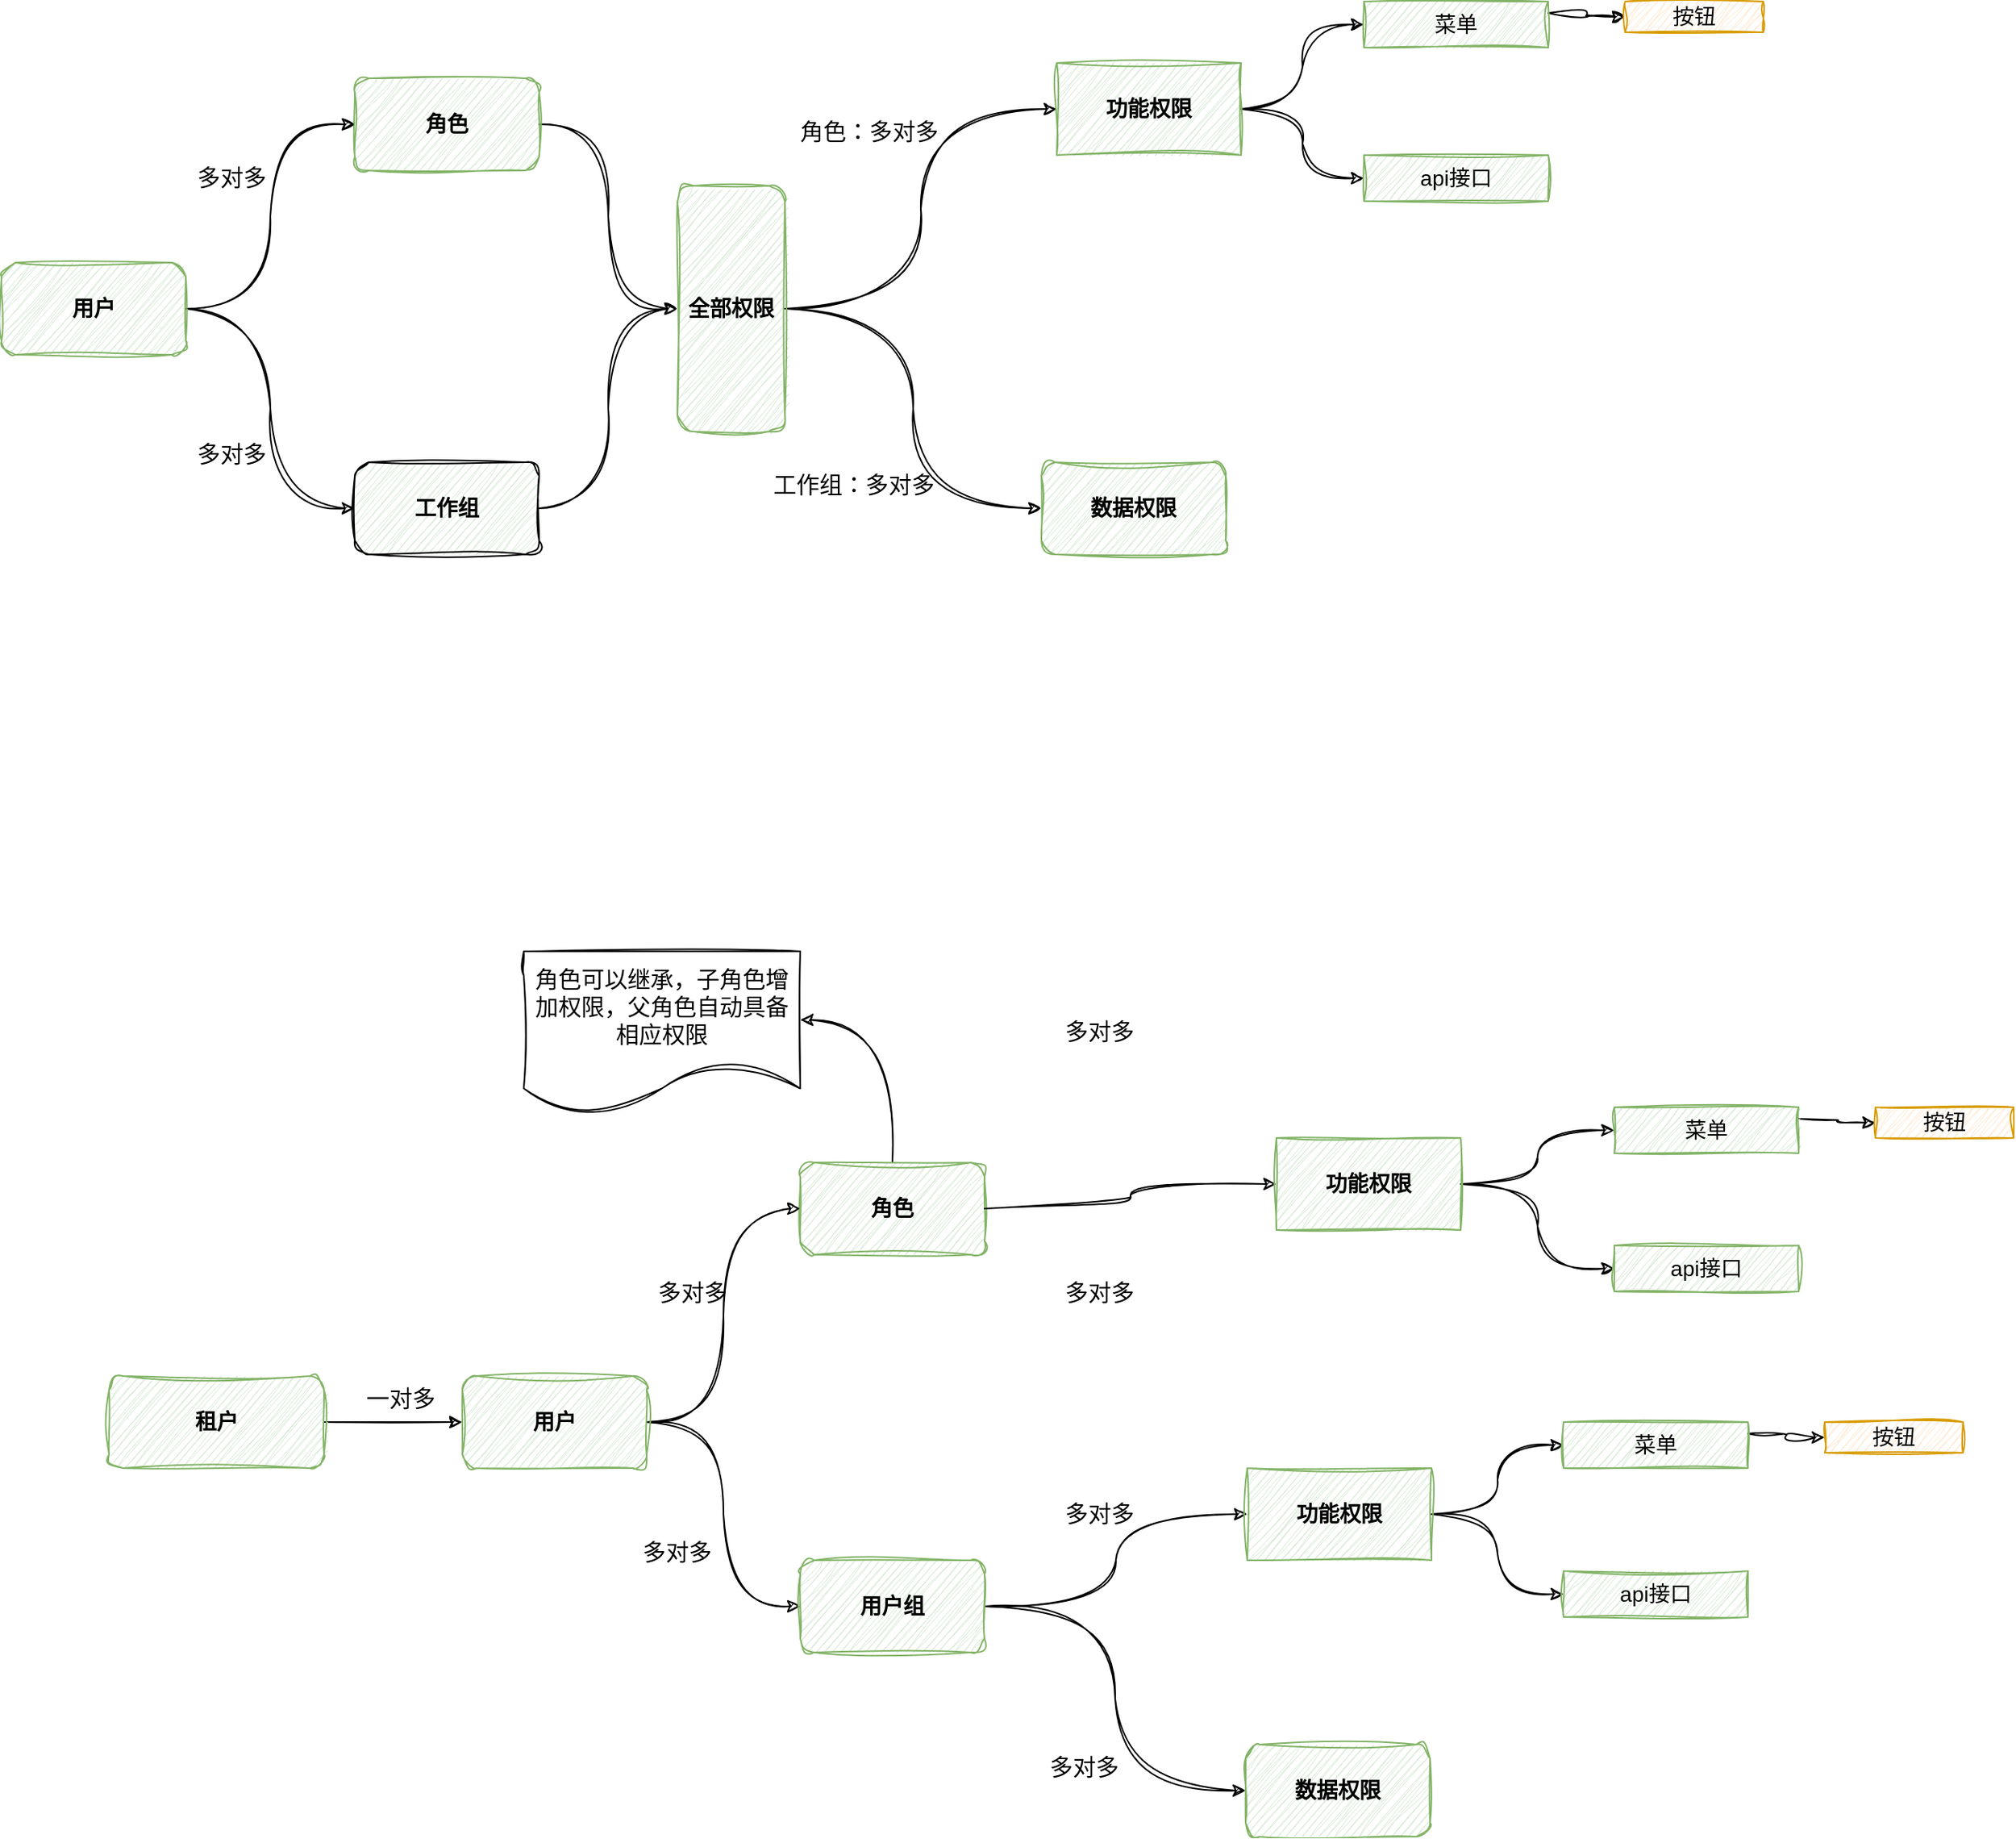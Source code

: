 <mxfile version="21.4.0" type="device" pages="4">
  <diagram id="ZOt9B5aAhPpryCFySVUP" name="权限设计">
    <mxGraphModel dx="1418" dy="828" grid="1" gridSize="10" guides="1" tooltips="1" connect="1" arrows="1" fold="1" page="1" pageScale="1" pageWidth="2339" pageHeight="3300" background="none" math="0" shadow="0">
      <root>
        <mxCell id="0" />
        <mxCell id="1" parent="0" />
        <mxCell id="qpFWjjrp9ktFlF-xeNHp-1" style="edgeStyle=orthogonalEdgeStyle;rounded=0;sketch=1;hachureGap=4;jiggle=2;curveFitting=1;orthogonalLoop=1;jettySize=auto;html=1;exitX=1;exitY=0.5;exitDx=0;exitDy=0;entryX=0;entryY=0.5;entryDx=0;entryDy=0;fontFamily=Architects Daughter;fontSource=https%3A%2F%2Ffonts.googleapis.com%2Fcss%3Ffamily%3DArchitects%2BDaughter;fontSize=16;curved=1;" parent="1" source="Aekno9FGvpxSyE7d2OxH-1" target="Aekno9FGvpxSyE7d2OxH-5" edge="1">
          <mxGeometry relative="1" as="geometry" />
        </mxCell>
        <mxCell id="Aekno9FGvpxSyE7d2OxH-1" value="角色" style="rounded=1;whiteSpace=wrap;html=1;glass=0;sketch=1;jiggle=2;curveFitting=1;strokeColor=#82b366;fontFamily=Helvetica;fontSize=14;fillColor=#d5e8d4;shadow=0;fontStyle=1" parent="1" vertex="1">
          <mxGeometry x="410" y="380" width="120" height="60" as="geometry" />
        </mxCell>
        <mxCell id="qpFWjjrp9ktFlF-xeNHp-5" style="edgeStyle=orthogonalEdgeStyle;rounded=0;sketch=1;hachureGap=4;jiggle=2;curveFitting=1;orthogonalLoop=1;jettySize=auto;html=1;exitX=1;exitY=0.5;exitDx=0;exitDy=0;entryX=0;entryY=0.5;entryDx=0;entryDy=0;fontFamily=Architects Daughter;fontSource=https%3A%2F%2Ffonts.googleapis.com%2Fcss%3Ffamily%3DArchitects%2BDaughter;fontSize=18;fontColor=default;curved=1;" parent="1" source="Aekno9FGvpxSyE7d2OxH-5" target="Aekno9FGvpxSyE7d2OxH-6" edge="1">
          <mxGeometry relative="1" as="geometry" />
        </mxCell>
        <mxCell id="qpFWjjrp9ktFlF-xeNHp-6" style="edgeStyle=orthogonalEdgeStyle;rounded=0;sketch=1;hachureGap=4;jiggle=2;curveFitting=1;orthogonalLoop=1;jettySize=auto;html=1;exitX=1;exitY=0.5;exitDx=0;exitDy=0;entryX=0;entryY=0.5;entryDx=0;entryDy=0;fontFamily=Architects Daughter;fontSource=https%3A%2F%2Ffonts.googleapis.com%2Fcss%3Ffamily%3DArchitects%2BDaughter;fontSize=18;fontColor=default;curved=1;" parent="1" source="Aekno9FGvpxSyE7d2OxH-5" target="Aekno9FGvpxSyE7d2OxH-7" edge="1">
          <mxGeometry relative="1" as="geometry" />
        </mxCell>
        <mxCell id="Aekno9FGvpxSyE7d2OxH-5" value="全部权限" style="rounded=1;whiteSpace=wrap;html=1;glass=0;sketch=1;jiggle=2;curveFitting=1;strokeColor=#82b366;fontFamily=Helvetica;fontSize=14;fillColor=#d5e8d4;shadow=0;fontStyle=1" parent="1" vertex="1">
          <mxGeometry x="620" y="450" width="70" height="160" as="geometry" />
        </mxCell>
        <mxCell id="qpFWjjrp9ktFlF-xeNHp-34" style="edgeStyle=orthogonalEdgeStyle;rounded=0;sketch=1;hachureGap=4;jiggle=2;curveFitting=1;orthogonalLoop=1;jettySize=auto;html=1;exitX=1;exitY=0.5;exitDx=0;exitDy=0;entryX=0;entryY=0.5;entryDx=0;entryDy=0;fontFamily=Helvetica;fontSource=https%3A%2F%2Ffonts.googleapis.com%2Fcss%3Ffamily%3DArchitects%2BDaughter;fontSize=14;fontColor=default;curved=1;" parent="1" source="Aekno9FGvpxSyE7d2OxH-6" target="qpFWjjrp9ktFlF-xeNHp-32" edge="1">
          <mxGeometry relative="1" as="geometry" />
        </mxCell>
        <mxCell id="qpFWjjrp9ktFlF-xeNHp-37" style="edgeStyle=orthogonalEdgeStyle;curved=1;rounded=0;sketch=1;hachureGap=4;jiggle=2;curveFitting=1;orthogonalLoop=1;jettySize=auto;html=1;exitX=1;exitY=0.5;exitDx=0;exitDy=0;entryX=0;entryY=0.5;entryDx=0;entryDy=0;fontFamily=Helvetica;fontSource=https%3A%2F%2Ffonts.googleapis.com%2Fcss%3Ffamily%3DArchitects%2BDaughter;fontSize=14;fontColor=default;" parent="1" source="Aekno9FGvpxSyE7d2OxH-6" target="qpFWjjrp9ktFlF-xeNHp-36" edge="1">
          <mxGeometry relative="1" as="geometry" />
        </mxCell>
        <mxCell id="Aekno9FGvpxSyE7d2OxH-6" value="功能权限" style="rounded=0;whiteSpace=wrap;html=1;glass=0;sketch=1;jiggle=2;curveFitting=1;strokeColor=#82b366;fontFamily=Helvetica;fontSize=14;fillColor=#d5e8d4;shadow=0;fontStyle=1" parent="1" vertex="1">
          <mxGeometry x="867" y="370" width="120" height="60" as="geometry" />
        </mxCell>
        <mxCell id="Aekno9FGvpxSyE7d2OxH-7" value="数据权限" style="rounded=1;whiteSpace=wrap;html=1;glass=0;sketch=1;jiggle=2;curveFitting=1;strokeColor=#82b366;fontFamily=Helvetica;fontSize=14;fillColor=#d5e8d4;shadow=0;fontStyle=1" parent="1" vertex="1">
          <mxGeometry x="857" y="630" width="120" height="60" as="geometry" />
        </mxCell>
        <mxCell id="qpFWjjrp9ktFlF-xeNHp-2" value="多对多" style="text;html=1;strokeColor=none;fillColor=none;align=center;verticalAlign=middle;whiteSpace=wrap;rounded=0;fontSize=15;fontFamily=Architects Daughter;strokeWidth=1;" parent="1" vertex="1">
          <mxGeometry x="300" y="430" width="60" height="30" as="geometry" />
        </mxCell>
        <mxCell id="qpFWjjrp9ktFlF-xeNHp-7" value="角色：多对多" style="text;html=1;strokeColor=none;fillColor=none;align=center;verticalAlign=middle;whiteSpace=wrap;rounded=0;fontSize=15;fontFamily=Architects Daughter;strokeWidth=1;" parent="1" vertex="1">
          <mxGeometry x="690" y="400" width="110" height="30" as="geometry" />
        </mxCell>
        <mxCell id="qpFWjjrp9ktFlF-xeNHp-35" style="edgeStyle=orthogonalEdgeStyle;curved=1;rounded=0;sketch=1;hachureGap=4;jiggle=2;curveFitting=1;orthogonalLoop=1;jettySize=auto;html=1;exitX=1;exitY=0.25;exitDx=0;exitDy=0;entryX=0;entryY=0.5;entryDx=0;entryDy=0;fontFamily=Helvetica;fontSource=https%3A%2F%2Ffonts.googleapis.com%2Fcss%3Ffamily%3DArchitects%2BDaughter;fontSize=14;fontColor=default;" parent="1" source="qpFWjjrp9ktFlF-xeNHp-32" target="qpFWjjrp9ktFlF-xeNHp-33" edge="1">
          <mxGeometry relative="1" as="geometry" />
        </mxCell>
        <mxCell id="qpFWjjrp9ktFlF-xeNHp-32" value="菜单" style="rounded=0;whiteSpace=wrap;html=1;shadow=0;glass=0;sketch=1;jiggle=2;curveFitting=1;strokeColor=#82b366;fontFamily=Helvetica;fontSize=14;fontColor=default;fillColor=#d5e8d4;" parent="1" vertex="1">
          <mxGeometry x="1067" y="330" width="120" height="30" as="geometry" />
        </mxCell>
        <mxCell id="qpFWjjrp9ktFlF-xeNHp-33" value="按钮" style="rounded=0;whiteSpace=wrap;html=1;shadow=0;glass=0;sketch=1;jiggle=2;curveFitting=1;strokeColor=#d79b00;fontFamily=Helvetica;fontSize=14;fillColor=#ffe6cc;" parent="1" vertex="1">
          <mxGeometry x="1237" y="330" width="90" height="20" as="geometry" />
        </mxCell>
        <mxCell id="qpFWjjrp9ktFlF-xeNHp-36" value="api接口" style="rounded=0;whiteSpace=wrap;html=1;shadow=0;glass=0;sketch=1;jiggle=2;curveFitting=1;strokeColor=#82b366;fontFamily=Helvetica;fontSize=14;fontColor=default;fillColor=#d5e8d4;" parent="1" vertex="1">
          <mxGeometry x="1067" y="430" width="120" height="30" as="geometry" />
        </mxCell>
        <mxCell id="qeHTodh1UOuyrKO00Qjp-5" style="edgeStyle=orthogonalEdgeStyle;curved=1;rounded=0;sketch=1;hachureGap=4;jiggle=2;curveFitting=1;orthogonalLoop=1;jettySize=auto;html=1;exitX=1;exitY=0.5;exitDx=0;exitDy=0;entryX=0;entryY=0.5;entryDx=0;entryDy=0;fontFamily=Architects Daughter;fontSource=https%3A%2F%2Ffonts.googleapis.com%2Fcss%3Ffamily%3DArchitects%2BDaughter;fontSize=16;" parent="1" source="qeHTodh1UOuyrKO00Qjp-1" target="Aekno9FGvpxSyE7d2OxH-1" edge="1">
          <mxGeometry relative="1" as="geometry" />
        </mxCell>
        <mxCell id="qeHTodh1UOuyrKO00Qjp-6" style="edgeStyle=orthogonalEdgeStyle;curved=1;rounded=0;sketch=1;hachureGap=4;jiggle=2;curveFitting=1;orthogonalLoop=1;jettySize=auto;html=1;exitX=1;exitY=0.5;exitDx=0;exitDy=0;entryX=0;entryY=0.5;entryDx=0;entryDy=0;fontFamily=Architects Daughter;fontSource=https%3A%2F%2Ffonts.googleapis.com%2Fcss%3Ffamily%3DArchitects%2BDaughter;fontSize=16;" parent="1" source="qeHTodh1UOuyrKO00Qjp-1" target="qeHTodh1UOuyrKO00Qjp-2" edge="1">
          <mxGeometry relative="1" as="geometry" />
        </mxCell>
        <mxCell id="qeHTodh1UOuyrKO00Qjp-1" value="用户" style="rounded=1;whiteSpace=wrap;html=1;glass=0;sketch=1;jiggle=2;curveFitting=1;strokeColor=#82b366;fontFamily=Helvetica;fontSize=14;fillColor=#d5e8d4;shadow=0;fontStyle=1" parent="1" vertex="1">
          <mxGeometry x="180" y="500" width="120" height="60" as="geometry" />
        </mxCell>
        <mxCell id="qeHTodh1UOuyrKO00Qjp-4" style="edgeStyle=orthogonalEdgeStyle;curved=1;rounded=0;sketch=1;hachureGap=4;jiggle=2;curveFitting=1;orthogonalLoop=1;jettySize=auto;html=1;exitX=1;exitY=0.5;exitDx=0;exitDy=0;entryX=0;entryY=0.5;entryDx=0;entryDy=0;fontFamily=Architects Daughter;fontSource=https%3A%2F%2Ffonts.googleapis.com%2Fcss%3Ffamily%3DArchitects%2BDaughter;fontSize=16;" parent="1" source="qeHTodh1UOuyrKO00Qjp-2" target="Aekno9FGvpxSyE7d2OxH-5" edge="1">
          <mxGeometry relative="1" as="geometry" />
        </mxCell>
        <mxCell id="qeHTodh1UOuyrKO00Qjp-2" value="工作组" style="rounded=1;whiteSpace=wrap;html=1;glass=0;sketch=1;jiggle=2;curveFitting=1;strokeColor=default;fontFamily=Helvetica;fontSize=14;fillColor=#d5e8d4;shadow=0;fontStyle=1" parent="1" vertex="1">
          <mxGeometry x="410" y="630" width="120" height="60" as="geometry" />
        </mxCell>
        <mxCell id="qeHTodh1UOuyrKO00Qjp-8" value="多对多" style="text;html=1;strokeColor=none;fillColor=none;align=center;verticalAlign=middle;whiteSpace=wrap;rounded=0;fontSize=15;fontFamily=Architects Daughter;strokeWidth=1;" parent="1" vertex="1">
          <mxGeometry x="300" y="610" width="60" height="30" as="geometry" />
        </mxCell>
        <mxCell id="qeHTodh1UOuyrKO00Qjp-11" value="工作组：多对多" style="text;html=1;strokeColor=none;fillColor=none;align=center;verticalAlign=middle;whiteSpace=wrap;rounded=0;fontSize=15;fontFamily=Architects Daughter;strokeWidth=1;" parent="1" vertex="1">
          <mxGeometry x="680" y="630" width="110" height="30" as="geometry" />
        </mxCell>
        <mxCell id="qeHTodh1UOuyrKO00Qjp-12" style="edgeStyle=orthogonalEdgeStyle;curved=1;rounded=0;sketch=1;hachureGap=4;jiggle=2;curveFitting=1;orthogonalLoop=1;jettySize=auto;html=1;exitX=0.5;exitY=1;exitDx=0;exitDy=0;fontFamily=Architects Daughter;fontSource=https%3A%2F%2Ffonts.googleapis.com%2Fcss%3Ffamily%3DArchitects%2BDaughter;fontSize=16;" parent="1" source="qeHTodh1UOuyrKO00Qjp-11" target="qeHTodh1UOuyrKO00Qjp-11" edge="1">
          <mxGeometry relative="1" as="geometry" />
        </mxCell>
        <mxCell id="qeHTodh1UOuyrKO00Qjp-70" style="edgeStyle=orthogonalEdgeStyle;curved=1;rounded=0;sketch=1;hachureGap=4;jiggle=2;curveFitting=1;orthogonalLoop=1;jettySize=auto;html=1;exitX=0.5;exitY=0;exitDx=0;exitDy=0;entryX=1;entryY=0.425;entryDx=0;entryDy=0;entryPerimeter=0;fontFamily=Architects Daughter;fontSource=https%3A%2F%2Ffonts.googleapis.com%2Fcss%3Ffamily%3DArchitects%2BDaughter;fontSize=16;" parent="1" source="qeHTodh1UOuyrKO00Qjp-14" target="qeHTodh1UOuyrKO00Qjp-69" edge="1">
          <mxGeometry relative="1" as="geometry" />
        </mxCell>
        <mxCell id="qeHTodh1UOuyrKO00Qjp-14" value="角色" style="rounded=1;whiteSpace=wrap;html=1;glass=0;sketch=1;jiggle=2;curveFitting=1;strokeColor=#82b366;fontFamily=Helvetica;fontSize=14;fillColor=#d5e8d4;shadow=0;fontStyle=1" parent="1" vertex="1">
          <mxGeometry x="700" y="1086" width="120" height="60" as="geometry" />
        </mxCell>
        <mxCell id="qeHTodh1UOuyrKO00Qjp-15" style="edgeStyle=orthogonalEdgeStyle;rounded=0;sketch=1;hachureGap=4;jiggle=2;curveFitting=1;orthogonalLoop=1;jettySize=auto;html=1;exitX=1;exitY=0.5;exitDx=0;exitDy=0;entryX=0;entryY=0.5;entryDx=0;entryDy=0;fontFamily=Architects Daughter;fontSource=https%3A%2F%2Ffonts.googleapis.com%2Fcss%3Ffamily%3DArchitects%2BDaughter;fontSize=18;fontColor=default;curved=1;" parent="1" source="qeHTodh1UOuyrKO00Qjp-14" target="qeHTodh1UOuyrKO00Qjp-20" edge="1">
          <mxGeometry relative="1" as="geometry">
            <mxPoint x="990" y="1256" as="sourcePoint" />
          </mxGeometry>
        </mxCell>
        <mxCell id="qeHTodh1UOuyrKO00Qjp-18" style="edgeStyle=orthogonalEdgeStyle;rounded=0;sketch=1;hachureGap=4;jiggle=2;curveFitting=1;orthogonalLoop=1;jettySize=auto;html=1;exitX=1;exitY=0.5;exitDx=0;exitDy=0;entryX=0;entryY=0.5;entryDx=0;entryDy=0;fontFamily=Helvetica;fontSource=https%3A%2F%2Ffonts.googleapis.com%2Fcss%3Ffamily%3DArchitects%2BDaughter;fontSize=14;fontColor=default;curved=1;" parent="1" source="qeHTodh1UOuyrKO00Qjp-20" target="qeHTodh1UOuyrKO00Qjp-25" edge="1">
          <mxGeometry relative="1" as="geometry" />
        </mxCell>
        <mxCell id="qeHTodh1UOuyrKO00Qjp-19" style="edgeStyle=orthogonalEdgeStyle;curved=1;rounded=0;sketch=1;hachureGap=4;jiggle=2;curveFitting=1;orthogonalLoop=1;jettySize=auto;html=1;exitX=1;exitY=0.5;exitDx=0;exitDy=0;entryX=0;entryY=0.5;entryDx=0;entryDy=0;fontFamily=Helvetica;fontSource=https%3A%2F%2Ffonts.googleapis.com%2Fcss%3Ffamily%3DArchitects%2BDaughter;fontSize=14;fontColor=default;" parent="1" source="qeHTodh1UOuyrKO00Qjp-20" target="qeHTodh1UOuyrKO00Qjp-27" edge="1">
          <mxGeometry relative="1" as="geometry" />
        </mxCell>
        <mxCell id="qeHTodh1UOuyrKO00Qjp-20" value="功能权限" style="rounded=0;whiteSpace=wrap;html=1;glass=0;sketch=1;jiggle=2;curveFitting=1;strokeColor=#82b366;fontFamily=Helvetica;fontSize=14;fillColor=#d5e8d4;shadow=0;fontStyle=1" parent="1" vertex="1">
          <mxGeometry x="1010" y="1070" width="120" height="60" as="geometry" />
        </mxCell>
        <mxCell id="qeHTodh1UOuyrKO00Qjp-22" value="多对多" style="text;html=1;strokeColor=none;fillColor=none;align=center;verticalAlign=middle;whiteSpace=wrap;rounded=0;fontSize=15;fontFamily=Architects Daughter;strokeWidth=1;" parent="1" vertex="1">
          <mxGeometry x="600" y="1156" width="60" height="30" as="geometry" />
        </mxCell>
        <mxCell id="qeHTodh1UOuyrKO00Qjp-23" value="多对多" style="text;html=1;strokeColor=none;fillColor=none;align=center;verticalAlign=middle;whiteSpace=wrap;rounded=0;fontSize=15;fontFamily=Architects Daughter;strokeWidth=1;" parent="1" vertex="1">
          <mxGeometry x="840" y="986" width="110" height="30" as="geometry" />
        </mxCell>
        <mxCell id="qeHTodh1UOuyrKO00Qjp-24" style="edgeStyle=orthogonalEdgeStyle;curved=1;rounded=0;sketch=1;hachureGap=4;jiggle=2;curveFitting=1;orthogonalLoop=1;jettySize=auto;html=1;exitX=1;exitY=0.25;exitDx=0;exitDy=0;entryX=0;entryY=0.5;entryDx=0;entryDy=0;fontFamily=Helvetica;fontSource=https%3A%2F%2Ffonts.googleapis.com%2Fcss%3Ffamily%3DArchitects%2BDaughter;fontSize=14;fontColor=default;" parent="1" source="qeHTodh1UOuyrKO00Qjp-25" target="qeHTodh1UOuyrKO00Qjp-26" edge="1">
          <mxGeometry relative="1" as="geometry" />
        </mxCell>
        <mxCell id="qeHTodh1UOuyrKO00Qjp-25" value="菜单" style="rounded=0;whiteSpace=wrap;html=1;shadow=0;glass=0;sketch=1;jiggle=2;curveFitting=1;strokeColor=#82b366;fontFamily=Helvetica;fontSize=14;fontColor=default;fillColor=#d5e8d4;" parent="1" vertex="1">
          <mxGeometry x="1230" y="1050" width="120" height="30" as="geometry" />
        </mxCell>
        <mxCell id="qeHTodh1UOuyrKO00Qjp-26" value="按钮" style="rounded=0;whiteSpace=wrap;html=1;shadow=0;glass=0;sketch=1;jiggle=2;curveFitting=1;strokeColor=#d79b00;fontFamily=Helvetica;fontSize=14;fillColor=#ffe6cc;" parent="1" vertex="1">
          <mxGeometry x="1400" y="1050" width="90" height="20" as="geometry" />
        </mxCell>
        <mxCell id="qeHTodh1UOuyrKO00Qjp-27" value="api接口" style="rounded=0;whiteSpace=wrap;html=1;shadow=0;glass=0;sketch=1;jiggle=2;curveFitting=1;strokeColor=#82b366;fontFamily=Helvetica;fontSize=14;fontColor=default;fillColor=#d5e8d4;" parent="1" vertex="1">
          <mxGeometry x="1230" y="1140" width="120" height="30" as="geometry" />
        </mxCell>
        <mxCell id="qeHTodh1UOuyrKO00Qjp-28" style="edgeStyle=orthogonalEdgeStyle;curved=1;rounded=0;sketch=1;hachureGap=4;jiggle=2;curveFitting=1;orthogonalLoop=1;jettySize=auto;html=1;exitX=1;exitY=0.5;exitDx=0;exitDy=0;entryX=0;entryY=0.5;entryDx=0;entryDy=0;fontFamily=Architects Daughter;fontSource=https%3A%2F%2Ffonts.googleapis.com%2Fcss%3Ffamily%3DArchitects%2BDaughter;fontSize=16;" parent="1" source="qeHTodh1UOuyrKO00Qjp-30" target="qeHTodh1UOuyrKO00Qjp-14" edge="1">
          <mxGeometry relative="1" as="geometry" />
        </mxCell>
        <mxCell id="qeHTodh1UOuyrKO00Qjp-64" style="edgeStyle=orthogonalEdgeStyle;curved=1;rounded=0;sketch=1;hachureGap=4;jiggle=2;curveFitting=1;orthogonalLoop=1;jettySize=auto;html=1;exitX=1;exitY=0.5;exitDx=0;exitDy=0;entryX=0;entryY=0.5;entryDx=0;entryDy=0;fontFamily=Architects Daughter;fontSource=https%3A%2F%2Ffonts.googleapis.com%2Fcss%3Ffamily%3DArchitects%2BDaughter;fontSize=16;" parent="1" source="qeHTodh1UOuyrKO00Qjp-30" target="qeHTodh1UOuyrKO00Qjp-63" edge="1">
          <mxGeometry relative="1" as="geometry" />
        </mxCell>
        <mxCell id="qeHTodh1UOuyrKO00Qjp-30" value="用户" style="rounded=1;whiteSpace=wrap;html=1;glass=0;sketch=1;jiggle=2;curveFitting=1;strokeColor=#82b366;fontFamily=Helvetica;fontSize=14;fillColor=#d5e8d4;shadow=0;fontStyle=1" parent="1" vertex="1">
          <mxGeometry x="480" y="1225" width="120" height="60" as="geometry" />
        </mxCell>
        <mxCell id="qeHTodh1UOuyrKO00Qjp-56" style="edgeStyle=orthogonalEdgeStyle;curved=1;rounded=0;sketch=1;hachureGap=4;jiggle=2;curveFitting=1;orthogonalLoop=1;jettySize=auto;html=1;exitX=1;exitY=0.5;exitDx=0;exitDy=0;entryX=0;entryY=0.5;entryDx=0;entryDy=0;fontFamily=Architects Daughter;fontSource=https%3A%2F%2Ffonts.googleapis.com%2Fcss%3Ffamily%3DArchitects%2BDaughter;fontSize=16;" parent="1" source="qeHTodh1UOuyrKO00Qjp-63" target="qeHTodh1UOuyrKO00Qjp-50" edge="1">
          <mxGeometry relative="1" as="geometry">
            <mxPoint x="830" y="1385" as="sourcePoint" />
          </mxGeometry>
        </mxCell>
        <mxCell id="qeHTodh1UOuyrKO00Qjp-57" style="edgeStyle=orthogonalEdgeStyle;curved=1;rounded=0;sketch=1;hachureGap=4;jiggle=2;curveFitting=1;orthogonalLoop=1;jettySize=auto;html=1;exitX=1;exitY=0.5;exitDx=0;exitDy=0;entryX=0;entryY=0.5;entryDx=0;entryDy=0;fontFamily=Architects Daughter;fontSource=https%3A%2F%2Ffonts.googleapis.com%2Fcss%3Ffamily%3DArchitects%2BDaughter;fontSize=16;" parent="1" source="qeHTodh1UOuyrKO00Qjp-63" target="qeHTodh1UOuyrKO00Qjp-51" edge="1">
          <mxGeometry relative="1" as="geometry">
            <mxPoint x="830" y="1385" as="sourcePoint" />
          </mxGeometry>
        </mxCell>
        <mxCell id="qeHTodh1UOuyrKO00Qjp-33" value="多对多" style="text;html=1;strokeColor=none;fillColor=none;align=center;verticalAlign=middle;whiteSpace=wrap;rounded=0;fontSize=15;fontFamily=Architects Daughter;strokeWidth=1;" parent="1" vertex="1">
          <mxGeometry x="590" y="1325" width="60" height="30" as="geometry" />
        </mxCell>
        <mxCell id="qeHTodh1UOuyrKO00Qjp-38" value="多对多" style="text;html=1;strokeColor=none;fillColor=none;align=center;verticalAlign=middle;whiteSpace=wrap;rounded=0;fontSize=15;fontFamily=Architects Daughter;strokeWidth=1;" parent="1" vertex="1">
          <mxGeometry x="840" y="1156" width="110" height="30" as="geometry" />
        </mxCell>
        <mxCell id="qeHTodh1UOuyrKO00Qjp-48" style="edgeStyle=orthogonalEdgeStyle;rounded=0;sketch=1;hachureGap=4;jiggle=2;curveFitting=1;orthogonalLoop=1;jettySize=auto;html=1;exitX=1;exitY=0.5;exitDx=0;exitDy=0;entryX=0;entryY=0.5;entryDx=0;entryDy=0;fontFamily=Helvetica;fontSource=https%3A%2F%2Ffonts.googleapis.com%2Fcss%3Ffamily%3DArchitects%2BDaughter;fontSize=14;fontColor=default;curved=1;" parent="1" source="qeHTodh1UOuyrKO00Qjp-50" target="qeHTodh1UOuyrKO00Qjp-53" edge="1">
          <mxGeometry relative="1" as="geometry" />
        </mxCell>
        <mxCell id="qeHTodh1UOuyrKO00Qjp-49" style="edgeStyle=orthogonalEdgeStyle;curved=1;rounded=0;sketch=1;hachureGap=4;jiggle=2;curveFitting=1;orthogonalLoop=1;jettySize=auto;html=1;exitX=1;exitY=0.5;exitDx=0;exitDy=0;entryX=0;entryY=0.5;entryDx=0;entryDy=0;fontFamily=Helvetica;fontSource=https%3A%2F%2Ffonts.googleapis.com%2Fcss%3Ffamily%3DArchitects%2BDaughter;fontSize=14;fontColor=default;" parent="1" source="qeHTodh1UOuyrKO00Qjp-50" target="qeHTodh1UOuyrKO00Qjp-55" edge="1">
          <mxGeometry relative="1" as="geometry" />
        </mxCell>
        <mxCell id="qeHTodh1UOuyrKO00Qjp-50" value="功能权限" style="rounded=0;whiteSpace=wrap;html=1;glass=0;sketch=1;jiggle=2;curveFitting=1;strokeColor=#82b366;fontFamily=Helvetica;fontSize=14;fillColor=#d5e8d4;shadow=0;fontStyle=1" parent="1" vertex="1">
          <mxGeometry x="991" y="1285" width="120" height="60" as="geometry" />
        </mxCell>
        <mxCell id="qeHTodh1UOuyrKO00Qjp-51" value="数据权限" style="rounded=1;whiteSpace=wrap;html=1;glass=0;sketch=1;jiggle=2;curveFitting=1;strokeColor=#82b366;fontFamily=Helvetica;fontSize=14;fillColor=#d5e8d4;shadow=0;fontStyle=1" parent="1" vertex="1">
          <mxGeometry x="990" y="1465" width="120" height="60" as="geometry" />
        </mxCell>
        <mxCell id="qeHTodh1UOuyrKO00Qjp-52" style="edgeStyle=orthogonalEdgeStyle;curved=1;rounded=0;sketch=1;hachureGap=4;jiggle=2;curveFitting=1;orthogonalLoop=1;jettySize=auto;html=1;exitX=1;exitY=0.25;exitDx=0;exitDy=0;entryX=0;entryY=0.5;entryDx=0;entryDy=0;fontFamily=Helvetica;fontSource=https%3A%2F%2Ffonts.googleapis.com%2Fcss%3Ffamily%3DArchitects%2BDaughter;fontSize=14;fontColor=default;" parent="1" source="qeHTodh1UOuyrKO00Qjp-53" target="qeHTodh1UOuyrKO00Qjp-54" edge="1">
          <mxGeometry relative="1" as="geometry" />
        </mxCell>
        <mxCell id="qeHTodh1UOuyrKO00Qjp-53" value="菜单" style="rounded=0;whiteSpace=wrap;html=1;shadow=0;glass=0;sketch=1;jiggle=2;curveFitting=1;strokeColor=#82b366;fontFamily=Helvetica;fontSize=14;fontColor=default;fillColor=#d5e8d4;" parent="1" vertex="1">
          <mxGeometry x="1197" y="1255" width="120" height="30" as="geometry" />
        </mxCell>
        <mxCell id="qeHTodh1UOuyrKO00Qjp-54" value="按钮" style="rounded=0;whiteSpace=wrap;html=1;shadow=0;glass=0;sketch=1;jiggle=2;curveFitting=1;strokeColor=#d79b00;fontFamily=Helvetica;fontSize=14;fillColor=#ffe6cc;" parent="1" vertex="1">
          <mxGeometry x="1367" y="1255" width="90" height="20" as="geometry" />
        </mxCell>
        <mxCell id="qeHTodh1UOuyrKO00Qjp-55" value="api接口" style="rounded=0;whiteSpace=wrap;html=1;shadow=0;glass=0;sketch=1;jiggle=2;curveFitting=1;strokeColor=#82b366;fontFamily=Helvetica;fontSize=14;fontColor=default;fillColor=#d5e8d4;" parent="1" vertex="1">
          <mxGeometry x="1197" y="1352" width="120" height="30" as="geometry" />
        </mxCell>
        <mxCell id="qeHTodh1UOuyrKO00Qjp-60" value="多对多" style="text;html=1;strokeColor=none;fillColor=none;align=center;verticalAlign=middle;whiteSpace=wrap;rounded=0;fontSize=15;fontFamily=Architects Daughter;strokeWidth=1;" parent="1" vertex="1">
          <mxGeometry x="840" y="1300" width="110" height="30" as="geometry" />
        </mxCell>
        <mxCell id="qeHTodh1UOuyrKO00Qjp-61" value="多对多" style="text;html=1;strokeColor=none;fillColor=none;align=center;verticalAlign=middle;whiteSpace=wrap;rounded=0;fontSize=15;fontFamily=Architects Daughter;strokeWidth=1;" parent="1" vertex="1">
          <mxGeometry x="830" y="1465" width="110" height="30" as="geometry" />
        </mxCell>
        <mxCell id="qeHTodh1UOuyrKO00Qjp-63" value="用户组" style="rounded=1;whiteSpace=wrap;html=1;glass=0;sketch=1;jiggle=2;curveFitting=1;strokeColor=#82b366;fontFamily=Helvetica;fontSize=14;fillColor=#d5e8d4;shadow=0;fontStyle=1" parent="1" vertex="1">
          <mxGeometry x="700" y="1345" width="120" height="60" as="geometry" />
        </mxCell>
        <mxCell id="qeHTodh1UOuyrKO00Qjp-69" value="角色可以继承，子角色增加权限，父角色自动具备相应权限" style="shape=document;whiteSpace=wrap;html=1;boundedLbl=1;sketch=1;hachureGap=4;jiggle=2;curveFitting=1;fontFamily=Architects Daughter;fontSource=https%3A%2F%2Ffonts.googleapis.com%2Fcss%3Ffamily%3DArchitects%2BDaughter;fontSize=15;" parent="1" vertex="1">
          <mxGeometry x="520" y="948.5" width="180" height="105" as="geometry" />
        </mxCell>
        <mxCell id="dilvAHFtflfSMRF8MUMb-2" style="edgeStyle=orthogonalEdgeStyle;rounded=0;sketch=1;hachureGap=4;jiggle=2;curveFitting=1;orthogonalLoop=1;jettySize=auto;html=1;exitX=1;exitY=0.5;exitDx=0;exitDy=0;entryX=0;entryY=0.5;entryDx=0;entryDy=0;fontFamily=Architects Daughter;fontSource=https%3A%2F%2Ffonts.googleapis.com%2Fcss%3Ffamily%3DArchitects%2BDaughter;fontSize=16;" edge="1" parent="1" source="dilvAHFtflfSMRF8MUMb-1" target="qeHTodh1UOuyrKO00Qjp-30">
          <mxGeometry relative="1" as="geometry" />
        </mxCell>
        <mxCell id="dilvAHFtflfSMRF8MUMb-1" value="租户" style="rounded=1;whiteSpace=wrap;html=1;glass=0;sketch=1;jiggle=2;curveFitting=1;strokeColor=#82b366;fontFamily=Helvetica;fontSize=14;fillColor=#d5e8d4;shadow=0;fontStyle=1" vertex="1" parent="1">
          <mxGeometry x="250" y="1225" width="140" height="60" as="geometry" />
        </mxCell>
        <mxCell id="dilvAHFtflfSMRF8MUMb-3" value="一对多" style="text;html=1;strokeColor=none;fillColor=none;align=center;verticalAlign=middle;whiteSpace=wrap;rounded=0;fontSize=15;fontFamily=Architects Daughter;strokeWidth=1;" vertex="1" parent="1">
          <mxGeometry x="410" y="1225" width="60" height="30" as="geometry" />
        </mxCell>
      </root>
    </mxGraphModel>
  </diagram>
  <diagram id="96p6XquCKWGdlLPGkMBg" name="第 4 页">
    <mxGraphModel dx="1195" dy="-97" grid="1" gridSize="10" guides="1" tooltips="1" connect="1" arrows="1" fold="1" page="0" pageScale="1" pageWidth="827" pageHeight="1169" math="0" shadow="0">
      <root>
        <mxCell id="0" />
        <mxCell id="1" parent="0" />
        <mxCell id="4m27-khHwfBS6mkoXMxu-1" style="edgeStyle=orthogonalEdgeStyle;curved=1;rounded=0;sketch=1;hachureGap=4;jiggle=2;curveFitting=1;orthogonalLoop=1;jettySize=auto;html=1;exitX=0.5;exitY=0;exitDx=0;exitDy=0;entryX=1;entryY=0.425;entryDx=0;entryDy=0;entryPerimeter=0;fontFamily=Architects Daughter;fontSource=https%3A%2F%2Ffonts.googleapis.com%2Fcss%3Ffamily%3DArchitects%2BDaughter;fontSize=16;" edge="1" parent="1" source="4m27-khHwfBS6mkoXMxu-2" target="4m27-khHwfBS6mkoXMxu-35">
          <mxGeometry relative="1" as="geometry" />
        </mxCell>
        <mxCell id="4m27-khHwfBS6mkoXMxu-2" value="角色" style="rounded=1;whiteSpace=wrap;html=1;glass=0;sketch=1;jiggle=2;curveFitting=1;strokeColor=#82b366;fontFamily=Helvetica;fontSize=14;fillColor=#d5e8d4;shadow=0;fontStyle=1" vertex="1" parent="1">
          <mxGeometry x="414" y="1060" width="120" height="60" as="geometry" />
        </mxCell>
        <mxCell id="4m27-khHwfBS6mkoXMxu-3" style="edgeStyle=orthogonalEdgeStyle;rounded=0;sketch=1;hachureGap=4;jiggle=2;curveFitting=1;orthogonalLoop=1;jettySize=auto;html=1;exitX=1;exitY=0.5;exitDx=0;exitDy=0;entryX=0;entryY=0.5;entryDx=0;entryDy=0;fontFamily=Architects Daughter;fontSource=https%3A%2F%2Ffonts.googleapis.com%2Fcss%3Ffamily%3DArchitects%2BDaughter;fontSize=18;fontColor=default;curved=1;" edge="1" parent="1" source="4m27-khHwfBS6mkoXMxu-2" target="4m27-khHwfBS6mkoXMxu-7">
          <mxGeometry relative="1" as="geometry">
            <mxPoint x="700" y="1230" as="sourcePoint" />
          </mxGeometry>
        </mxCell>
        <mxCell id="4m27-khHwfBS6mkoXMxu-4" style="edgeStyle=orthogonalEdgeStyle;rounded=0;sketch=1;hachureGap=4;jiggle=2;curveFitting=1;orthogonalLoop=1;jettySize=auto;html=1;entryX=0;entryY=0.5;entryDx=0;entryDy=0;fontFamily=Architects Daughter;fontSource=https%3A%2F%2Ffonts.googleapis.com%2Fcss%3Ffamily%3DArchitects%2BDaughter;fontSize=18;fontColor=default;curved=1;exitX=1;exitY=0.5;exitDx=0;exitDy=0;" edge="1" parent="1" source="4m27-khHwfBS6mkoXMxu-2" target="4m27-khHwfBS6mkoXMxu-8">
          <mxGeometry relative="1" as="geometry">
            <mxPoint x="640" y="1180" as="sourcePoint" />
          </mxGeometry>
        </mxCell>
        <mxCell id="4m27-khHwfBS6mkoXMxu-5" style="edgeStyle=orthogonalEdgeStyle;rounded=0;sketch=1;hachureGap=4;jiggle=2;curveFitting=1;orthogonalLoop=1;jettySize=auto;html=1;exitX=1;exitY=0.5;exitDx=0;exitDy=0;entryX=0;entryY=0.5;entryDx=0;entryDy=0;fontFamily=Helvetica;fontSource=https%3A%2F%2Ffonts.googleapis.com%2Fcss%3Ffamily%3DArchitects%2BDaughter;fontSize=14;fontColor=default;curved=1;" edge="1" parent="1" source="4m27-khHwfBS6mkoXMxu-7" target="4m27-khHwfBS6mkoXMxu-12">
          <mxGeometry relative="1" as="geometry" />
        </mxCell>
        <mxCell id="4m27-khHwfBS6mkoXMxu-6" style="edgeStyle=orthogonalEdgeStyle;curved=1;rounded=0;sketch=1;hachureGap=4;jiggle=2;curveFitting=1;orthogonalLoop=1;jettySize=auto;html=1;exitX=1;exitY=0.5;exitDx=0;exitDy=0;entryX=0;entryY=0.5;entryDx=0;entryDy=0;fontFamily=Helvetica;fontSource=https%3A%2F%2Ffonts.googleapis.com%2Fcss%3Ffamily%3DArchitects%2BDaughter;fontSize=14;fontColor=default;" edge="1" parent="1" source="4m27-khHwfBS6mkoXMxu-7" target="4m27-khHwfBS6mkoXMxu-14">
          <mxGeometry relative="1" as="geometry" />
        </mxCell>
        <mxCell id="4m27-khHwfBS6mkoXMxu-7" value="功能权限" style="rounded=0;whiteSpace=wrap;html=1;glass=0;sketch=1;jiggle=2;curveFitting=1;strokeColor=#82b366;fontFamily=Helvetica;fontSize=14;fillColor=#d5e8d4;shadow=0;fontStyle=1" vertex="1" parent="1">
          <mxGeometry x="701" y="960" width="120" height="60" as="geometry" />
        </mxCell>
        <mxCell id="4m27-khHwfBS6mkoXMxu-8" value="数据权限" style="rounded=1;whiteSpace=wrap;html=1;glass=0;sketch=1;jiggle=2;curveFitting=1;strokeColor=#82b366;fontFamily=Helvetica;fontSize=14;fillColor=#d5e8d4;shadow=0;fontStyle=1" vertex="1" parent="1">
          <mxGeometry x="707" y="1130" width="120" height="60" as="geometry" />
        </mxCell>
        <mxCell id="4m27-khHwfBS6mkoXMxu-9" value="多对多" style="text;html=1;strokeColor=none;fillColor=none;align=center;verticalAlign=middle;whiteSpace=wrap;rounded=0;fontSize=15;fontFamily=Architects Daughter;strokeWidth=1;" vertex="1" parent="1">
          <mxGeometry x="300" y="1120" width="60" height="30" as="geometry" />
        </mxCell>
        <mxCell id="4m27-khHwfBS6mkoXMxu-10" value="多对多" style="text;html=1;strokeColor=none;fillColor=none;align=center;verticalAlign=middle;whiteSpace=wrap;rounded=0;fontSize=15;fontFamily=Architects Daughter;strokeWidth=1;" vertex="1" parent="1">
          <mxGeometry x="550" y="975" width="110" height="30" as="geometry" />
        </mxCell>
        <mxCell id="4m27-khHwfBS6mkoXMxu-11" style="edgeStyle=orthogonalEdgeStyle;curved=1;rounded=0;sketch=1;hachureGap=4;jiggle=2;curveFitting=1;orthogonalLoop=1;jettySize=auto;html=1;exitX=1;exitY=0.25;exitDx=0;exitDy=0;entryX=0;entryY=0.5;entryDx=0;entryDy=0;fontFamily=Helvetica;fontSource=https%3A%2F%2Ffonts.googleapis.com%2Fcss%3Ffamily%3DArchitects%2BDaughter;fontSize=14;fontColor=default;" edge="1" parent="1" source="4m27-khHwfBS6mkoXMxu-12" target="4m27-khHwfBS6mkoXMxu-13">
          <mxGeometry relative="1" as="geometry" />
        </mxCell>
        <mxCell id="4m27-khHwfBS6mkoXMxu-12" value="菜单" style="rounded=0;whiteSpace=wrap;html=1;shadow=0;glass=0;sketch=1;jiggle=2;curveFitting=1;strokeColor=#82b366;fontFamily=Helvetica;fontSize=14;fontColor=default;fillColor=#d5e8d4;" vertex="1" parent="1">
          <mxGeometry x="920" y="920" width="120" height="30" as="geometry" />
        </mxCell>
        <mxCell id="4m27-khHwfBS6mkoXMxu-13" value="按钮" style="rounded=0;whiteSpace=wrap;html=1;shadow=0;glass=0;sketch=1;jiggle=2;curveFitting=1;strokeColor=#d79b00;fontFamily=Helvetica;fontSize=14;fillColor=#ffe6cc;" vertex="1" parent="1">
          <mxGeometry x="1090" y="920" width="90" height="20" as="geometry" />
        </mxCell>
        <mxCell id="4m27-khHwfBS6mkoXMxu-14" value="api接口" style="rounded=0;whiteSpace=wrap;html=1;shadow=0;glass=0;sketch=1;jiggle=2;curveFitting=1;strokeColor=#82b366;fontFamily=Helvetica;fontSize=14;fontColor=default;fillColor=#d5e8d4;" vertex="1" parent="1">
          <mxGeometry x="920" y="1010" width="120" height="30" as="geometry" />
        </mxCell>
        <mxCell id="4m27-khHwfBS6mkoXMxu-15" style="edgeStyle=orthogonalEdgeStyle;curved=1;rounded=0;sketch=1;hachureGap=4;jiggle=2;curveFitting=1;orthogonalLoop=1;jettySize=auto;html=1;exitX=1;exitY=0.5;exitDx=0;exitDy=0;entryX=0;entryY=0.5;entryDx=0;entryDy=0;fontFamily=Architects Daughter;fontSource=https%3A%2F%2Ffonts.googleapis.com%2Fcss%3Ffamily%3DArchitects%2BDaughter;fontSize=16;" edge="1" parent="1" source="4m27-khHwfBS6mkoXMxu-17" target="4m27-khHwfBS6mkoXMxu-2">
          <mxGeometry relative="1" as="geometry" />
        </mxCell>
        <mxCell id="4m27-khHwfBS6mkoXMxu-16" style="edgeStyle=orthogonalEdgeStyle;curved=1;rounded=0;sketch=1;hachureGap=4;jiggle=2;curveFitting=1;orthogonalLoop=1;jettySize=auto;html=1;exitX=1;exitY=0.5;exitDx=0;exitDy=0;entryX=0;entryY=0.5;entryDx=0;entryDy=0;fontFamily=Architects Daughter;fontSource=https%3A%2F%2Ffonts.googleapis.com%2Fcss%3Ffamily%3DArchitects%2BDaughter;fontSize=16;" edge="1" parent="1" source="4m27-khHwfBS6mkoXMxu-17" target="4m27-khHwfBS6mkoXMxu-33">
          <mxGeometry relative="1" as="geometry" />
        </mxCell>
        <mxCell id="4m27-khHwfBS6mkoXMxu-17" value="用户" style="rounded=1;whiteSpace=wrap;html=1;glass=0;sketch=1;jiggle=2;curveFitting=1;strokeColor=#82b366;fontFamily=Helvetica;fontSize=14;fillColor=#d5e8d4;shadow=0;fontStyle=1" vertex="1" parent="1">
          <mxGeometry x="190" y="1200" width="120" height="60" as="geometry" />
        </mxCell>
        <mxCell id="4m27-khHwfBS6mkoXMxu-18" style="edgeStyle=orthogonalEdgeStyle;curved=1;rounded=0;sketch=1;hachureGap=4;jiggle=2;curveFitting=1;orthogonalLoop=1;jettySize=auto;html=1;exitX=1;exitY=0.5;exitDx=0;exitDy=0;entryX=0;entryY=0.5;entryDx=0;entryDy=0;fontFamily=Architects Daughter;fontSource=https%3A%2F%2Ffonts.googleapis.com%2Fcss%3Ffamily%3DArchitects%2BDaughter;fontSize=16;" edge="1" parent="1" source="4m27-khHwfBS6mkoXMxu-33" target="4m27-khHwfBS6mkoXMxu-24">
          <mxGeometry relative="1" as="geometry">
            <mxPoint x="540" y="1360" as="sourcePoint" />
          </mxGeometry>
        </mxCell>
        <mxCell id="4m27-khHwfBS6mkoXMxu-19" style="edgeStyle=orthogonalEdgeStyle;curved=1;rounded=0;sketch=1;hachureGap=4;jiggle=2;curveFitting=1;orthogonalLoop=1;jettySize=auto;html=1;exitX=1;exitY=0.5;exitDx=0;exitDy=0;entryX=0;entryY=0.5;entryDx=0;entryDy=0;fontFamily=Architects Daughter;fontSource=https%3A%2F%2Ffonts.googleapis.com%2Fcss%3Ffamily%3DArchitects%2BDaughter;fontSize=16;" edge="1" parent="1" source="4m27-khHwfBS6mkoXMxu-33" target="4m27-khHwfBS6mkoXMxu-25">
          <mxGeometry relative="1" as="geometry">
            <mxPoint x="540" y="1360" as="sourcePoint" />
          </mxGeometry>
        </mxCell>
        <mxCell id="4m27-khHwfBS6mkoXMxu-20" value="多对多" style="text;html=1;strokeColor=none;fillColor=none;align=center;verticalAlign=middle;whiteSpace=wrap;rounded=0;fontSize=15;fontFamily=Architects Daughter;strokeWidth=1;" vertex="1" parent="1">
          <mxGeometry x="300" y="1300" width="60" height="30" as="geometry" />
        </mxCell>
        <mxCell id="4m27-khHwfBS6mkoXMxu-21" value="多对多" style="text;html=1;strokeColor=none;fillColor=none;align=center;verticalAlign=middle;whiteSpace=wrap;rounded=0;fontSize=15;fontFamily=Architects Daughter;strokeWidth=1;" vertex="1" parent="1">
          <mxGeometry x="540" y="1140" width="110" height="30" as="geometry" />
        </mxCell>
        <mxCell id="4m27-khHwfBS6mkoXMxu-22" style="edgeStyle=orthogonalEdgeStyle;rounded=0;sketch=1;hachureGap=4;jiggle=2;curveFitting=1;orthogonalLoop=1;jettySize=auto;html=1;exitX=1;exitY=0.5;exitDx=0;exitDy=0;entryX=0;entryY=0.5;entryDx=0;entryDy=0;fontFamily=Helvetica;fontSource=https%3A%2F%2Ffonts.googleapis.com%2Fcss%3Ffamily%3DArchitects%2BDaughter;fontSize=14;fontColor=default;curved=1;" edge="1" parent="1" source="4m27-khHwfBS6mkoXMxu-24" target="4m27-khHwfBS6mkoXMxu-27">
          <mxGeometry relative="1" as="geometry" />
        </mxCell>
        <mxCell id="4m27-khHwfBS6mkoXMxu-23" style="edgeStyle=orthogonalEdgeStyle;curved=1;rounded=0;sketch=1;hachureGap=4;jiggle=2;curveFitting=1;orthogonalLoop=1;jettySize=auto;html=1;exitX=1;exitY=0.5;exitDx=0;exitDy=0;entryX=0;entryY=0.5;entryDx=0;entryDy=0;fontFamily=Helvetica;fontSource=https%3A%2F%2Ffonts.googleapis.com%2Fcss%3Ffamily%3DArchitects%2BDaughter;fontSize=14;fontColor=default;" edge="1" parent="1" source="4m27-khHwfBS6mkoXMxu-24" target="4m27-khHwfBS6mkoXMxu-29">
          <mxGeometry relative="1" as="geometry" />
        </mxCell>
        <mxCell id="4m27-khHwfBS6mkoXMxu-24" value="功能权限" style="rounded=0;whiteSpace=wrap;html=1;glass=0;sketch=1;jiggle=2;curveFitting=1;strokeColor=#82b366;fontFamily=Helvetica;fontSize=14;fillColor=#d5e8d4;shadow=0;fontStyle=1" vertex="1" parent="1">
          <mxGeometry x="701" y="1260" width="120" height="60" as="geometry" />
        </mxCell>
        <mxCell id="4m27-khHwfBS6mkoXMxu-25" value="数据权限" style="rounded=1;whiteSpace=wrap;html=1;glass=0;sketch=1;jiggle=2;curveFitting=1;strokeColor=#82b366;fontFamily=Helvetica;fontSize=14;fillColor=#d5e8d4;shadow=0;fontStyle=1" vertex="1" parent="1">
          <mxGeometry x="701" y="1420" width="120" height="60" as="geometry" />
        </mxCell>
        <mxCell id="4m27-khHwfBS6mkoXMxu-26" style="edgeStyle=orthogonalEdgeStyle;curved=1;rounded=0;sketch=1;hachureGap=4;jiggle=2;curveFitting=1;orthogonalLoop=1;jettySize=auto;html=1;exitX=1;exitY=0.25;exitDx=0;exitDy=0;entryX=0;entryY=0.5;entryDx=0;entryDy=0;fontFamily=Helvetica;fontSource=https%3A%2F%2Ffonts.googleapis.com%2Fcss%3Ffamily%3DArchitects%2BDaughter;fontSize=14;fontColor=default;" edge="1" parent="1" source="4m27-khHwfBS6mkoXMxu-27" target="4m27-khHwfBS6mkoXMxu-28">
          <mxGeometry relative="1" as="geometry" />
        </mxCell>
        <mxCell id="4m27-khHwfBS6mkoXMxu-27" value="菜单" style="rounded=0;whiteSpace=wrap;html=1;shadow=0;glass=0;sketch=1;jiggle=2;curveFitting=1;strokeColor=#82b366;fontFamily=Helvetica;fontSize=14;fontColor=default;fillColor=#d5e8d4;" vertex="1" parent="1">
          <mxGeometry x="907" y="1230" width="120" height="30" as="geometry" />
        </mxCell>
        <mxCell id="4m27-khHwfBS6mkoXMxu-28" value="按钮" style="rounded=0;whiteSpace=wrap;html=1;shadow=0;glass=0;sketch=1;jiggle=2;curveFitting=1;strokeColor=#d79b00;fontFamily=Helvetica;fontSize=14;fillColor=#ffe6cc;" vertex="1" parent="1">
          <mxGeometry x="1077" y="1230" width="90" height="20" as="geometry" />
        </mxCell>
        <mxCell id="4m27-khHwfBS6mkoXMxu-29" value="api接口" style="rounded=0;whiteSpace=wrap;html=1;shadow=0;glass=0;sketch=1;jiggle=2;curveFitting=1;strokeColor=#82b366;fontFamily=Helvetica;fontSize=14;fontColor=default;fillColor=#d5e8d4;" vertex="1" parent="1">
          <mxGeometry x="907" y="1327" width="120" height="30" as="geometry" />
        </mxCell>
        <mxCell id="4m27-khHwfBS6mkoXMxu-30" value="多对多" style="text;html=1;strokeColor=none;fillColor=none;align=center;verticalAlign=middle;whiteSpace=wrap;rounded=0;fontSize=15;fontFamily=Architects Daughter;strokeWidth=1;" vertex="1" parent="1">
          <mxGeometry x="550" y="1275" width="110" height="30" as="geometry" />
        </mxCell>
        <mxCell id="4m27-khHwfBS6mkoXMxu-31" value="多对多" style="text;html=1;strokeColor=none;fillColor=none;align=center;verticalAlign=middle;whiteSpace=wrap;rounded=0;fontSize=15;fontFamily=Architects Daughter;strokeWidth=1;" vertex="1" parent="1">
          <mxGeometry x="540" y="1420" width="110" height="30" as="geometry" />
        </mxCell>
        <mxCell id="4m27-khHwfBS6mkoXMxu-32" style="edgeStyle=orthogonalEdgeStyle;curved=1;rounded=0;sketch=1;hachureGap=4;jiggle=2;curveFitting=1;orthogonalLoop=1;jettySize=auto;html=1;exitX=0.5;exitY=1;exitDx=0;exitDy=0;entryX=1;entryY=0.5;entryDx=0;entryDy=0;fontFamily=Architects Daughter;fontSource=https%3A%2F%2Ffonts.googleapis.com%2Fcss%3Ffamily%3DArchitects%2BDaughter;fontSize=16;" edge="1" parent="1" source="4m27-khHwfBS6mkoXMxu-33" target="4m27-khHwfBS6mkoXMxu-34">
          <mxGeometry relative="1" as="geometry" />
        </mxCell>
        <mxCell id="4m27-khHwfBS6mkoXMxu-33" value="用户组" style="rounded=1;whiteSpace=wrap;html=1;glass=0;sketch=1;jiggle=2;curveFitting=1;strokeColor=#82b366;fontFamily=Helvetica;fontSize=14;fillColor=#d5e8d4;shadow=0;fontStyle=1" vertex="1" parent="1">
          <mxGeometry x="410" y="1320" width="120" height="60" as="geometry" />
        </mxCell>
        <mxCell id="4m27-khHwfBS6mkoXMxu-34" value="临时性或者长期的用户组，临时行用户组如果过期自动解散" style="shape=document;whiteSpace=wrap;html=1;boundedLbl=1;sketch=1;hachureGap=4;jiggle=2;curveFitting=1;fontFamily=Architects Daughter;fontSource=https%3A%2F%2Ffonts.googleapis.com%2Fcss%3Ffamily%3DArchitects%2BDaughter;fontSize=15;" vertex="1" parent="1">
          <mxGeometry x="200" y="1430" width="190" height="90" as="geometry" />
        </mxCell>
        <mxCell id="4m27-khHwfBS6mkoXMxu-35" value="角色可以继承，子角色增加权限，父角色自动具备相应权限" style="shape=document;whiteSpace=wrap;html=1;boundedLbl=1;sketch=1;hachureGap=4;jiggle=2;curveFitting=1;fontFamily=Architects Daughter;fontSource=https%3A%2F%2Ffonts.googleapis.com%2Fcss%3Ffamily%3DArchitects%2BDaughter;fontSize=15;" vertex="1" parent="1">
          <mxGeometry x="220" y="885" width="180" height="105" as="geometry" />
        </mxCell>
      </root>
    </mxGraphModel>
  </diagram>
  <diagram id="vTMuxbwpnfUpXM-rC6qs" name="线程池复用原理">
    <mxGraphModel dx="1418" dy="828" grid="1" gridSize="10" guides="1" tooltips="1" connect="1" arrows="1" fold="1" page="1" pageScale="1" pageWidth="2339" pageHeight="3300" math="0" shadow="0">
      <root>
        <mxCell id="0" />
        <mxCell id="1" parent="0" />
        <mxCell id="A_tjPAo3tCnm7hZCBzQ9-5" value="" style="edgeStyle=none;html=1;" parent="1" source="A_tjPAo3tCnm7hZCBzQ9-1" target="A_tjPAo3tCnm7hZCBzQ9-4" edge="1">
          <mxGeometry relative="1" as="geometry" />
        </mxCell>
        <mxCell id="A_tjPAo3tCnm7hZCBzQ9-1" value="提交任务" style="rounded=0;whiteSpace=wrap;html=1;" parent="1" vertex="1">
          <mxGeometry x="230" y="130" width="120" height="60" as="geometry" />
        </mxCell>
        <mxCell id="A_tjPAo3tCnm7hZCBzQ9-7" value="" style="edgeStyle=none;html=1;" parent="1" source="A_tjPAo3tCnm7hZCBzQ9-4" target="A_tjPAo3tCnm7hZCBzQ9-6" edge="1">
          <mxGeometry relative="1" as="geometry" />
        </mxCell>
        <mxCell id="A_tjPAo3tCnm7hZCBzQ9-17" value="" style="edgeStyle=none;html=1;" parent="1" source="A_tjPAo3tCnm7hZCBzQ9-4" target="A_tjPAo3tCnm7hZCBzQ9-16" edge="1">
          <mxGeometry relative="1" as="geometry" />
        </mxCell>
        <mxCell id="A_tjPAo3tCnm7hZCBzQ9-4" value="核心线程池&lt;br&gt;是否已满" style="rhombus;whiteSpace=wrap;html=1;rounded=0;" parent="1" vertex="1">
          <mxGeometry x="230" y="260" width="120" height="70" as="geometry" />
        </mxCell>
        <mxCell id="A_tjPAo3tCnm7hZCBzQ9-6" value="创建核心线程执行任务" style="whiteSpace=wrap;html=1;rounded=0;" parent="1" vertex="1">
          <mxGeometry x="230" y="415" width="120" height="60" as="geometry" />
        </mxCell>
        <mxCell id="A_tjPAo3tCnm7hZCBzQ9-12" value="否" style="text;html=1;strokeColor=none;fillColor=none;align=center;verticalAlign=middle;whiteSpace=wrap;rounded=0;" parent="1" vertex="1">
          <mxGeometry x="276" y="350" width="60" height="30" as="geometry" />
        </mxCell>
        <mxCell id="A_tjPAo3tCnm7hZCBzQ9-21" value="" style="edgeStyle=none;html=1;" parent="1" source="A_tjPAo3tCnm7hZCBzQ9-16" target="A_tjPAo3tCnm7hZCBzQ9-20" edge="1">
          <mxGeometry relative="1" as="geometry" />
        </mxCell>
        <mxCell id="A_tjPAo3tCnm7hZCBzQ9-25" value="" style="edgeStyle=none;html=1;" parent="1" source="A_tjPAo3tCnm7hZCBzQ9-16" target="A_tjPAo3tCnm7hZCBzQ9-24" edge="1">
          <mxGeometry relative="1" as="geometry" />
        </mxCell>
        <mxCell id="A_tjPAo3tCnm7hZCBzQ9-16" value="队列是否已满" style="rhombus;whiteSpace=wrap;html=1;rounded=0;" parent="1" vertex="1">
          <mxGeometry x="450" y="262" width="110" height="65" as="geometry" />
        </mxCell>
        <mxCell id="A_tjPAo3tCnm7hZCBzQ9-18" value="是" style="text;html=1;strokeColor=none;fillColor=none;align=center;verticalAlign=middle;whiteSpace=wrap;rounded=0;" parent="1" vertex="1">
          <mxGeometry x="370" y="265" width="60" height="30" as="geometry" />
        </mxCell>
        <mxCell id="A_tjPAo3tCnm7hZCBzQ9-20" value="任务添加到队列" style="whiteSpace=wrap;html=1;rounded=0;" parent="1" vertex="1">
          <mxGeometry x="445" y="416" width="120" height="60" as="geometry" />
        </mxCell>
        <mxCell id="A_tjPAo3tCnm7hZCBzQ9-22" value="否" style="text;html=1;strokeColor=none;fillColor=none;align=center;verticalAlign=middle;whiteSpace=wrap;rounded=0;" parent="1" vertex="1">
          <mxGeometry x="490" y="350" width="60" height="30" as="geometry" />
        </mxCell>
        <mxCell id="A_tjPAo3tCnm7hZCBzQ9-28" value="" style="edgeStyle=none;html=1;" parent="1" source="A_tjPAo3tCnm7hZCBzQ9-24" target="A_tjPAo3tCnm7hZCBzQ9-27" edge="1">
          <mxGeometry relative="1" as="geometry" />
        </mxCell>
        <mxCell id="A_tjPAo3tCnm7hZCBzQ9-33" value="" style="edgeStyle=none;html=1;" parent="1" source="A_tjPAo3tCnm7hZCBzQ9-24" target="A_tjPAo3tCnm7hZCBzQ9-32" edge="1">
          <mxGeometry relative="1" as="geometry" />
        </mxCell>
        <mxCell id="A_tjPAo3tCnm7hZCBzQ9-24" value="线程池是否已满" style="rhombus;whiteSpace=wrap;html=1;rounded=0;" parent="1" vertex="1">
          <mxGeometry x="640" y="262" width="110" height="65" as="geometry" />
        </mxCell>
        <mxCell id="A_tjPAo3tCnm7hZCBzQ9-27" value="创建非核心线程执行任务" style="whiteSpace=wrap;html=1;rounded=0;" parent="1" vertex="1">
          <mxGeometry x="635" y="409.5" width="120" height="60" as="geometry" />
        </mxCell>
        <mxCell id="A_tjPAo3tCnm7hZCBzQ9-29" value="否" style="text;html=1;strokeColor=none;fillColor=none;align=center;verticalAlign=middle;whiteSpace=wrap;rounded=0;" parent="1" vertex="1">
          <mxGeometry x="680" y="350" width="60" height="30" as="geometry" />
        </mxCell>
        <mxCell id="A_tjPAo3tCnm7hZCBzQ9-31" value="是" style="text;html=1;strokeColor=none;fillColor=none;align=center;verticalAlign=middle;whiteSpace=wrap;rounded=0;" parent="1" vertex="1">
          <mxGeometry x="565" y="265" width="60" height="30" as="geometry" />
        </mxCell>
        <mxCell id="A_tjPAo3tCnm7hZCBzQ9-32" value="按照策略处理无法执行的任务" style="whiteSpace=wrap;html=1;rounded=0;" parent="1" vertex="1">
          <mxGeometry x="825" y="264.5" width="120" height="60" as="geometry" />
        </mxCell>
        <mxCell id="A_tjPAo3tCnm7hZCBzQ9-34" value="是" style="text;html=1;strokeColor=none;fillColor=none;align=center;verticalAlign=middle;whiteSpace=wrap;rounded=0;" parent="1" vertex="1">
          <mxGeometry x="755" y="264.5" width="60" height="30" as="geometry" />
        </mxCell>
      </root>
    </mxGraphModel>
  </diagram>
  <diagram id="Bz4yaCBwQLUwJJT0A78D" name="第 1 页">
    <mxGraphModel dx="1166" dy="637" grid="1" gridSize="10" guides="1" tooltips="1" connect="1" arrows="1" fold="1" page="1" pageScale="1" pageWidth="827" pageHeight="1169" math="0" shadow="0">
      <root>
        <mxCell id="0" />
        <mxCell id="1" parent="0" />
        <mxCell id="76" value="" style="edgeStyle=none;html=1;" parent="1" source="77" target="86" edge="1">
          <mxGeometry relative="1" as="geometry" />
        </mxCell>
        <mxCell id="77" value="&lt;pre style=&quot;margin-top: 0px; margin-bottom: 0px; overflow: auto; border-radius: 4px;&quot;&gt;&lt;pre style=&quot;font-size: 24px; font-weight: 700; margin-top: 0px; margin-bottom: 0px; overflow: auto; border-radius: 4px;&quot;&gt;&lt;font face=&quot;menlo, monaco, consolas, andale mono, lucida console, courier new, monospace&quot;&gt;&lt;span style=&quot;font-size: 21.6px ; font-weight: 400&quot;&gt;Node&lt;/span&gt;&lt;/font&gt;&lt;/pre&gt;&lt;/pre&gt;" style="rounded=0;whiteSpace=wrap;html=1;fillColor=#cdeb8b;strokeColor=#36393d;fontColor=#000000;" parent="1" vertex="1">
          <mxGeometry x="390" y="200" width="120" height="60" as="geometry" />
        </mxCell>
        <mxCell id="78" value="&lt;pre style=&quot;margin-top: 0px; margin-bottom: 0px; font-size: 0.9em; overflow: auto; background-image: initial; background-position: initial; background-size: initial; background-repeat: initial; background-attachment: initial; background-origin: initial; background-clip: initial; border-radius: 4px;&quot;&gt;&lt;pre style=&quot;font-size: 12px ; margin-top: 0px ; margin-bottom: 0px ; overflow: auto ; border-radius: 4px&quot;&gt;&lt;pre style=&quot;font-size: 24px; font-weight: 700; margin-top: 0px; margin-bottom: 0px; overflow: auto; border-radius: 4px;&quot;&gt;&lt;font face=&quot;menlo, monaco, consolas, andale mono, lucida console, courier new, monospace&quot;&gt;&lt;span style=&quot;font-size: 21.6px ; font-weight: 400&quot;&gt;Node&lt;/span&gt;&lt;/font&gt;&lt;/pre&gt;&lt;/pre&gt;&lt;/pre&gt;" style="rounded=0;whiteSpace=wrap;html=1;labelBackgroundColor=none;fillColor=#cdeb8b;strokeColor=#36393d;fontColor=#000000;" parent="1" vertex="1">
          <mxGeometry x="390" y="260" width="120" height="60" as="geometry" />
        </mxCell>
        <mxCell id="79" value="&lt;pre style=&quot;margin-top: 0px; margin-bottom: 0px; font-size: 0.9em; overflow: auto; background-image: initial; background-position: initial; background-size: initial; background-repeat: initial; background-attachment: initial; background-origin: initial; background-clip: initial; border-radius: 4px;&quot;&gt;&lt;pre style=&quot;font-size: 12px ; margin-top: 0px ; margin-bottom: 0px ; overflow: auto ; border-radius: 4px&quot;&gt;&lt;pre style=&quot;font-size: 24px; font-weight: 700; margin-top: 0px; margin-bottom: 0px; overflow: auto; border-radius: 4px;&quot;&gt;&lt;font face=&quot;menlo, monaco, consolas, andale mono, lucida console, courier new, monospace&quot;&gt;&lt;span style=&quot;font-size: 21.6px ; font-weight: 400&quot;&gt;Node&lt;/span&gt;&lt;/font&gt;&lt;/pre&gt;&lt;/pre&gt;&lt;/pre&gt;" style="rounded=0;whiteSpace=wrap;html=1;labelBackgroundColor=none;fillColor=#cdeb8b;strokeColor=#36393d;fontColor=#000000;" parent="1" vertex="1">
          <mxGeometry x="390" y="320" width="120" height="60" as="geometry" />
        </mxCell>
        <mxCell id="80" value="" style="edgeStyle=none;html=1;" parent="1" source="81" target="88" edge="1">
          <mxGeometry relative="1" as="geometry" />
        </mxCell>
        <mxCell id="81" value="&lt;pre style=&quot;margin-top: 0px; margin-bottom: 0px; font-size: 0.9em; overflow: auto; background-image: initial; background-position: initial; background-size: initial; background-repeat: initial; background-attachment: initial; background-origin: initial; background-clip: initial; border-radius: 4px;&quot;&gt;&lt;pre style=&quot;font-size: 12px ; margin-top: 0px ; margin-bottom: 0px ; overflow: auto ; border-radius: 4px&quot;&gt;&lt;pre style=&quot;font-size: 24px; font-weight: 700; margin-top: 0px; margin-bottom: 0px; overflow: auto; border-radius: 4px;&quot;&gt;&lt;font face=&quot;menlo, monaco, consolas, andale mono, lucida console, courier new, monospace&quot;&gt;&lt;span style=&quot;font-size: 21.6px ; font-weight: 400&quot;&gt;Node&lt;/span&gt;&lt;/font&gt;&lt;/pre&gt;&lt;/pre&gt;&lt;/pre&gt;" style="rounded=0;whiteSpace=wrap;html=1;labelBackgroundColor=none;fillColor=#cdeb8b;strokeColor=#36393d;fontColor=#000000;" parent="1" vertex="1">
          <mxGeometry x="390" y="380" width="120" height="60" as="geometry" />
        </mxCell>
        <mxCell id="82" value="&lt;pre style=&quot;margin-top: 0px; margin-bottom: 0px; font-size: 0.9em; overflow: auto; background-image: initial; background-position: initial; background-size: initial; background-repeat: initial; background-attachment: initial; background-origin: initial; background-clip: initial; border-radius: 4px; color: rgb(18, 18, 18);&quot;&gt;&lt;pre style=&quot;font-size: 12px ; margin-top: 0px ; margin-bottom: 0px ; overflow: auto ; border-radius: 4px&quot;&gt;&lt;pre style=&quot;color: rgb(240 , 240 , 240) ; font-size: 24px ; font-weight: 700 ; margin-top: 0px ; margin-bottom: 0px ; overflow: auto ; border-radius: 4px&quot;&gt;&lt;font color=&quot;#d7ba7d&quot; face=&quot;menlo, monaco, consolas, andale mono, lucida console, courier new, monospace&quot;&gt;&lt;span style=&quot;font-size: 21.6px ; font-weight: 400&quot;&gt;Node&lt;/span&gt;&lt;/font&gt;&lt;/pre&gt;&lt;/pre&gt;&lt;/pre&gt;" style="rounded=0;whiteSpace=wrap;html=1;labelBackgroundColor=default;" parent="1" vertex="1">
          <mxGeometry x="390" y="440" width="120" height="60" as="geometry" />
        </mxCell>
        <mxCell id="83" value="&lt;pre style=&quot;margin-top: 0px; margin-bottom: 0px; font-size: 0.9em; overflow: auto; background-image: initial; background-position: initial; background-size: initial; background-repeat: initial; background-attachment: initial; background-origin: initial; background-clip: initial; border-radius: 4px; color: rgb(18, 18, 18);&quot;&gt;&lt;pre style=&quot;font-size: 12px ; margin-top: 0px ; margin-bottom: 0px ; overflow: auto ; border-radius: 4px&quot;&gt;&lt;pre style=&quot;color: rgb(240 , 240 , 240) ; font-size: 24px ; font-weight: 700 ; margin-top: 0px ; margin-bottom: 0px ; overflow: auto ; border-radius: 4px&quot;&gt;&lt;font color=&quot;#d7ba7d&quot; face=&quot;menlo, monaco, consolas, andale mono, lucida console, courier new, monospace&quot;&gt;&lt;span style=&quot;font-size: 21.6px ; font-weight: 400&quot;&gt;Node&lt;/span&gt;&lt;/font&gt;&lt;/pre&gt;&lt;/pre&gt;&lt;/pre&gt;" style="rounded=0;whiteSpace=wrap;html=1;labelBackgroundColor=default;" parent="1" vertex="1">
          <mxGeometry x="390" y="500" width="120" height="60" as="geometry" />
        </mxCell>
        <mxCell id="84" value="" style="shape=curlyBracket;whiteSpace=wrap;html=1;rounded=1;" parent="1" vertex="1">
          <mxGeometry x="350" y="200" width="20" height="600" as="geometry" />
        </mxCell>
        <mxCell id="85" value="&lt;pre style=&quot;margin-top: 0px; margin-bottom: 0px; overflow: auto; background-image: initial; background-position: initial; background-size: initial; background-repeat: initial; background-attachment: initial; background-origin: initial; background-clip: initial; border-radius: 4px;&quot;&gt;&lt;font face=&quot;menlo, monaco, consolas, andale mono, lucida console, courier new, monospace&quot;&gt;&lt;span style=&quot;font-size: 21.6px ; font-weight: 400&quot;&gt;Node&amp;lt;K,V&amp;gt;[] table;数组桶&lt;/span&gt;&lt;/font&gt;&lt;font&gt;&lt;span style=&quot;font-size: 0.9em ; font-weight: 400&quot;&gt;&lt;br&gt;&lt;/span&gt;&lt;/font&gt;&lt;/pre&gt;" style="text;fillColor=none;html=1;fontSize=24;fontStyle=1;verticalAlign=middle;align=center;labelBackgroundColor=default;fontColor=#000000;" parent="1" vertex="1">
          <mxGeometry x="61" y="477" width="284" height="40" as="geometry" />
        </mxCell>
        <mxCell id="86" value="&lt;pre style=&quot;margin-top: 0px; margin-bottom: 0px; overflow: auto; background-image: initial; background-position: initial; background-size: initial; background-repeat: initial; background-attachment: initial; background-origin: initial; background-clip: initial; border-radius: 4px;&quot;&gt;&lt;pre style=&quot;font-size: 24px; font-weight: 700; margin-top: 0px; margin-bottom: 0px; overflow: auto; border-radius: 4px;&quot;&gt;&lt;font face=&quot;menlo, monaco, consolas, andale mono, lucida console, courier new, monospace&quot;&gt;&lt;span style=&quot;font-size: 21.6px ; font-weight: 400&quot;&gt;Node&lt;/span&gt;&lt;/font&gt;&lt;/pre&gt;&lt;/pre&gt;" style="rounded=0;whiteSpace=wrap;html=1;labelBackgroundColor=none;fillColor=#cdeb8b;strokeColor=#36393d;fontColor=#000000;" parent="1" vertex="1">
          <mxGeometry x="560" y="200" width="120" height="60" as="geometry" />
        </mxCell>
        <mxCell id="87" value="" style="edgeStyle=none;html=1;" parent="1" source="88" target="90" edge="1">
          <mxGeometry relative="1" as="geometry" />
        </mxCell>
        <mxCell id="88" value="&lt;pre style=&quot;margin-top: 0px; margin-bottom: 0px; font-size: 0.9em; overflow: auto; background-image: initial; background-position: initial; background-size: initial; background-repeat: initial; background-attachment: initial; background-origin: initial; background-clip: initial; border-radius: 4px; color: rgb(18, 18, 18);&quot;&gt;&lt;pre style=&quot;font-size: 12px ; margin-top: 0px ; margin-bottom: 0px ; overflow: auto ; border-radius: 4px&quot;&gt;&lt;pre style=&quot;color: rgb(240 , 240 , 240) ; font-size: 24px ; font-weight: 700 ; margin-top: 0px ; margin-bottom: 0px ; overflow: auto ; border-radius: 4px&quot;&gt;&lt;font color=&quot;#d7ba7d&quot; face=&quot;menlo, monaco, consolas, andale mono, lucida console, courier new, monospace&quot;&gt;&lt;span style=&quot;font-size: 21.6px ; font-weight: 400&quot;&gt;Node&lt;/span&gt;&lt;/font&gt;&lt;/pre&gt;&lt;/pre&gt;&lt;/pre&gt;" style="rounded=0;whiteSpace=wrap;html=1;labelBackgroundColor=default;" parent="1" vertex="1">
          <mxGeometry x="530" y="380" width="120" height="60" as="geometry" />
        </mxCell>
        <mxCell id="89" value="" style="edgeStyle=none;html=1;" parent="1" source="90" target="91" edge="1">
          <mxGeometry relative="1" as="geometry" />
        </mxCell>
        <mxCell id="90" value="&lt;pre style=&quot;margin-top: 0px; margin-bottom: 0px; font-size: 0.9em; overflow: auto; background-image: initial; background-position: initial; background-size: initial; background-repeat: initial; background-attachment: initial; background-origin: initial; background-clip: initial; border-radius: 4px; color: rgb(18, 18, 18);&quot;&gt;&lt;pre style=&quot;font-size: 12px ; margin-top: 0px ; margin-bottom: 0px ; overflow: auto ; border-radius: 4px&quot;&gt;&lt;pre style=&quot;color: rgb(240 , 240 , 240) ; font-size: 24px ; font-weight: 700 ; margin-top: 0px ; margin-bottom: 0px ; overflow: auto ; border-radius: 4px&quot;&gt;&lt;font color=&quot;#d7ba7d&quot; face=&quot;menlo, monaco, consolas, andale mono, lucida console, courier new, monospace&quot;&gt;&lt;span style=&quot;font-size: 21.6px ; font-weight: 400&quot;&gt;Node&lt;/span&gt;&lt;/font&gt;&lt;/pre&gt;&lt;/pre&gt;&lt;/pre&gt;" style="rounded=0;whiteSpace=wrap;html=1;labelBackgroundColor=default;" parent="1" vertex="1">
          <mxGeometry x="670" y="380" width="120" height="60" as="geometry" />
        </mxCell>
        <mxCell id="91" value="&lt;pre style=&quot;margin-top: 0px; margin-bottom: 0px; font-size: 0.9em; overflow: auto; background-image: initial; background-position: initial; background-size: initial; background-repeat: initial; background-attachment: initial; background-origin: initial; background-clip: initial; border-radius: 4px;&quot;&gt;&lt;pre style=&quot;font-size: 12px ; margin-top: 0px ; margin-bottom: 0px ; overflow: auto ; border-radius: 4px&quot;&gt;&lt;pre style=&quot;font-size: 24px; font-weight: 700; margin-top: 0px; margin-bottom: 0px; overflow: auto; border-radius: 4px;&quot;&gt;&lt;font face=&quot;menlo, monaco, consolas, andale mono, lucida console, courier new, monospace&quot;&gt;&lt;span style=&quot;font-size: 21.6px ; font-weight: 400&quot;&gt;Node&lt;/span&gt;&lt;/font&gt;&lt;/pre&gt;&lt;/pre&gt;&lt;/pre&gt;" style="rounded=0;whiteSpace=wrap;html=1;labelBackgroundColor=none;fillColor=#cdeb8b;strokeColor=#36393d;fontColor=#000000;" parent="1" vertex="1">
          <mxGeometry x="810" y="380" width="120" height="60" as="geometry" />
        </mxCell>
        <mxCell id="92" value="" style="shape=curlyBracket;whiteSpace=wrap;html=1;rounded=1;flipH=1;direction=north;" parent="1" vertex="1">
          <mxGeometry x="520" y="460" width="410" height="20" as="geometry" />
        </mxCell>
        <mxCell id="93" value="&lt;pre style=&quot;margin-top: 0px; margin-bottom: 0px; overflow: auto; background-image: initial; background-position: initial; background-size: initial; background-repeat: initial; background-attachment: initial; background-origin: initial; background-clip: initial; border-radius: 4px;&quot;&gt;&lt;font face=&quot;menlo, monaco, consolas, andale mono, lucida console, courier new, monospace&quot;&gt;&lt;span style=&quot;font-size: 21.6px ; font-weight: 400&quot;&gt;链表&lt;/span&gt;&lt;/font&gt;&lt;font&gt;&lt;span style=&quot;font-size: 0.9em ; font-weight: 400&quot;&gt;&lt;br&gt;&lt;/span&gt;&lt;/font&gt;&lt;/pre&gt;" style="text;strokeColor=none;fillColor=none;html=1;fontSize=24;fontStyle=1;verticalAlign=middle;align=center;labelBackgroundColor=default;fontColor=#000000;" parent="1" vertex="1">
          <mxGeometry x="675" y="490" width="100" height="40" as="geometry" />
        </mxCell>
        <mxCell id="94" value="基于JDK1.8的HashMap" style="text;html=1;strokeColor=#6F0000;fillColor=#a20025;align=center;verticalAlign=middle;whiteSpace=wrap;rounded=0;fontColor=#ffffff;fontSize=17;fontStyle=1" parent="1" vertex="1">
          <mxGeometry x="910" y="150" width="220" height="60" as="geometry" />
        </mxCell>
        <mxCell id="95" value="&lt;pre style=&quot;margin-top: 0px; margin-bottom: 0px; font-size: 0.9em; overflow: auto; background-image: initial; background-position: initial; background-size: initial; background-repeat: initial; background-attachment: initial; background-origin: initial; background-clip: initial; border-radius: 4px; color: rgb(18, 18, 18);&quot;&gt;&lt;pre style=&quot;font-size: 12px ; margin-top: 0px ; margin-bottom: 0px ; overflow: auto ; border-radius: 4px&quot;&gt;&lt;pre style=&quot;color: rgb(240 , 240 , 240) ; font-size: 24px ; font-weight: 700 ; margin-top: 0px ; margin-bottom: 0px ; overflow: auto ; border-radius: 4px&quot;&gt;&lt;font color=&quot;#d7ba7d&quot; face=&quot;menlo, monaco, consolas, andale mono, lucida console, courier new, monospace&quot;&gt;&lt;span style=&quot;font-size: 21.6px ; font-weight: 400&quot;&gt;Node&lt;/span&gt;&lt;/font&gt;&lt;/pre&gt;&lt;/pre&gt;&lt;/pre&gt;" style="rounded=0;whiteSpace=wrap;html=1;labelBackgroundColor=default;" parent="1" vertex="1">
          <mxGeometry x="390" y="560" width="120" height="60" as="geometry" />
        </mxCell>
        <mxCell id="96" value="&lt;pre style=&quot;margin-top: 0px; margin-bottom: 0px; font-size: 0.9em; overflow: auto; background-image: initial; background-position: initial; background-size: initial; background-repeat: initial; background-attachment: initial; background-origin: initial; background-clip: initial; border-radius: 4px; color: rgb(18, 18, 18);&quot;&gt;&lt;pre style=&quot;font-size: 12px ; margin-top: 0px ; margin-bottom: 0px ; overflow: auto ; border-radius: 4px&quot;&gt;&lt;pre style=&quot;color: rgb(240 , 240 , 240) ; font-size: 24px ; font-weight: 700 ; margin-top: 0px ; margin-bottom: 0px ; overflow: auto ; border-radius: 4px&quot;&gt;&lt;font color=&quot;#d7ba7d&quot; face=&quot;menlo, monaco, consolas, andale mono, lucida console, courier new, monospace&quot;&gt;&lt;span style=&quot;font-size: 21.6px ; font-weight: 400&quot;&gt;Node&lt;/span&gt;&lt;/font&gt;&lt;/pre&gt;&lt;/pre&gt;&lt;/pre&gt;" style="rounded=0;whiteSpace=wrap;html=1;labelBackgroundColor=default;" parent="1" vertex="1">
          <mxGeometry x="390" y="620" width="120" height="60" as="geometry" />
        </mxCell>
        <mxCell id="97" value="&lt;pre style=&quot;margin-top: 0px; margin-bottom: 0px; font-size: 0.9em; overflow: auto; background-image: initial; background-position: initial; background-size: initial; background-repeat: initial; background-attachment: initial; background-origin: initial; background-clip: initial; border-radius: 4px;&quot;&gt;&lt;pre style=&quot;font-size: 12px ; margin-top: 0px ; margin-bottom: 0px ; overflow: auto ; border-radius: 4px&quot;&gt;&lt;pre style=&quot;font-size: 24px; font-weight: 700; margin-top: 0px; margin-bottom: 0px; overflow: auto; border-radius: 4px;&quot;&gt;&lt;font face=&quot;menlo, monaco, consolas, andale mono, lucida console, courier new, monospace&quot;&gt;&lt;span style=&quot;font-size: 21.6px ; font-weight: 400&quot;&gt;Node&lt;/span&gt;&lt;/font&gt;&lt;/pre&gt;&lt;/pre&gt;&lt;/pre&gt;" style="rounded=0;whiteSpace=wrap;html=1;labelBackgroundColor=none;fillColor=#cdeb8b;strokeColor=#36393d;fontColor=#000000;" parent="1" vertex="1">
          <mxGeometry x="390" y="680" width="120" height="60" as="geometry" />
        </mxCell>
        <mxCell id="98" value="&lt;pre style=&quot;margin-top: 0px ; margin-bottom: 0px ; font-size: 0.9em ; overflow: auto ; background: rgb(246 , 246 , 246) ; border-radius: 4px ; color: rgb(18 , 18 , 18)&quot;&gt;&lt;pre style=&quot;font-size: 12px ; margin-top: 0px ; margin-bottom: 0px ; overflow: auto ; border-radius: 4px&quot;&gt;&lt;pre style=&quot;color: rgb(240 , 240 , 240) ; font-size: 24px ; font-weight: 700 ; margin-top: 0px ; margin-bottom: 0px ; overflow: auto ; border-radius: 4px&quot;&gt;&lt;font color=&quot;#d7ba7d&quot; face=&quot;menlo, monaco, consolas, andale mono, lucida console, courier new, monospace&quot;&gt;&lt;span style=&quot;font-size: 21.6px ; font-weight: 400&quot;&gt;Node&lt;/span&gt;&lt;/font&gt;&lt;/pre&gt;&lt;/pre&gt;&lt;/pre&gt;" style="rounded=0;whiteSpace=wrap;html=1;fillColor=none;" parent="1" vertex="1">
          <mxGeometry x="390" y="740" width="120" height="60" as="geometry" />
        </mxCell>
        <mxCell id="99" style="edgeStyle=none;html=1;exitX=1;exitY=0.5;exitDx=0;exitDy=0;entryX=0;entryY=0.5;entryDx=0;entryDy=0;fontSize=17;" parent="1" source="101" target="104" edge="1">
          <mxGeometry relative="1" as="geometry" />
        </mxCell>
        <mxCell id="100" style="edgeStyle=none;html=1;exitX=1;exitY=0.5;exitDx=0;exitDy=0;entryX=0;entryY=0.5;entryDx=0;entryDy=0;fontSize=17;" parent="1" source="101" target="107" edge="1">
          <mxGeometry relative="1" as="geometry" />
        </mxCell>
        <mxCell id="101" value="TreeNode" style="ellipse;whiteSpace=wrap;html=1;aspect=fixed;fontSize=12;fillColor=#000000;fontColor=#FFFF66;" parent="1" vertex="1">
          <mxGeometry x="424" y="740" width="60" height="60" as="geometry" />
        </mxCell>
        <mxCell id="102" style="edgeStyle=none;html=1;exitX=1;exitY=0.5;exitDx=0;exitDy=0;entryX=0;entryY=0.5;entryDx=0;entryDy=0;fontSize=17;" parent="1" source="104" target="108" edge="1">
          <mxGeometry relative="1" as="geometry" />
        </mxCell>
        <mxCell id="103" style="edgeStyle=none;html=1;exitX=1;exitY=0.5;exitDx=0;exitDy=0;entryX=0;entryY=0.5;entryDx=0;entryDy=0;fontSize=17;" parent="1" source="104" target="110" edge="1">
          <mxGeometry relative="1" as="geometry" />
        </mxCell>
        <mxCell id="104" value="&lt;span style=&quot;font-size: 12px;&quot;&gt;TreeNode&lt;/span&gt;" style="ellipse;whiteSpace=wrap;html=1;aspect=fixed;fontSize=17;fillColor=#a20025;fontColor=#FFFF66;strokeColor=#6F0000;" parent="1" vertex="1">
          <mxGeometry x="560" y="660" width="60" height="60" as="geometry" />
        </mxCell>
        <mxCell id="105" style="edgeStyle=none;html=1;exitX=1;exitY=0.5;exitDx=0;exitDy=0;entryX=0;entryY=0.5;entryDx=0;entryDy=0;fontSize=17;" parent="1" source="107" target="109" edge="1">
          <mxGeometry relative="1" as="geometry" />
        </mxCell>
        <mxCell id="106" style="edgeStyle=none;html=1;exitX=1;exitY=0.5;exitDx=0;exitDy=0;entryX=0;entryY=0.5;entryDx=0;entryDy=0;fontSize=17;" parent="1" source="107" target="112" edge="1">
          <mxGeometry relative="1" as="geometry" />
        </mxCell>
        <mxCell id="107" value="&lt;span style=&quot;font-size: 12px;&quot;&gt;TreeNode&lt;/span&gt;" style="ellipse;whiteSpace=wrap;html=1;aspect=fixed;fontSize=17;fillColor=#a20025;fontColor=#FFFF66;strokeColor=#6F0000;" parent="1" vertex="1">
          <mxGeometry x="560" y="820" width="60" height="60" as="geometry" />
        </mxCell>
        <mxCell id="108" value="&lt;span style=&quot;font-size: 12px&quot;&gt;TreeNode&lt;/span&gt;" style="ellipse;whiteSpace=wrap;html=1;aspect=fixed;fontSize=17;fillColor=#000000;fontColor=#FFFF66;" parent="1" vertex="1">
          <mxGeometry x="670" y="620" width="60" height="60" as="geometry" />
        </mxCell>
        <mxCell id="109" value="&lt;span style=&quot;font-size: 12px&quot;&gt;TreeNode&lt;/span&gt;" style="ellipse;whiteSpace=wrap;html=1;aspect=fixed;fontSize=17;fillColor=#000000;fontColor=#FFFF66;" parent="1" vertex="1">
          <mxGeometry x="670" y="790" width="60" height="60" as="geometry" />
        </mxCell>
        <mxCell id="110" value="&lt;span style=&quot;font-size: 12px&quot;&gt;TreeNode&lt;/span&gt;" style="ellipse;whiteSpace=wrap;html=1;aspect=fixed;fontSize=17;fillColor=#000000;fontColor=#FFFF66;" parent="1" vertex="1">
          <mxGeometry x="670" y="690" width="60" height="60" as="geometry" />
        </mxCell>
        <mxCell id="111" value="" style="edgeStyle=none;html=1;fontSize=17;" parent="1" source="112" target="113" edge="1">
          <mxGeometry relative="1" as="geometry" />
        </mxCell>
        <mxCell id="112" value="&lt;span style=&quot;font-size: 12px&quot;&gt;TreeNode&lt;/span&gt;" style="ellipse;whiteSpace=wrap;html=1;aspect=fixed;fontSize=17;fillColor=#000000;fontColor=#FFFF66;" parent="1" vertex="1">
          <mxGeometry x="670" y="860" width="60" height="60" as="geometry" />
        </mxCell>
        <mxCell id="113" value="&lt;span style=&quot;font-size: 12px;&quot;&gt;TreeNode&lt;/span&gt;" style="ellipse;whiteSpace=wrap;html=1;aspect=fixed;fontSize=17;fillColor=#a20025;fontColor=#FFFF66;strokeColor=#6F0000;" parent="1" vertex="1">
          <mxGeometry x="780" y="860" width="60" height="60" as="geometry" />
        </mxCell>
        <mxCell id="114" value="" style="shape=curlyBracket;whiteSpace=wrap;html=1;rounded=1;flipH=1;fontSize=12;fillColor=#000000;direction=east;" parent="1" vertex="1">
          <mxGeometry x="852" y="616" width="20" height="300" as="geometry" />
        </mxCell>
        <mxCell id="115" value="&lt;pre style=&quot;margin-top: 0px; margin-bottom: 0px; overflow: auto; background-image: initial; background-position: initial; background-size: initial; background-repeat: initial; background-attachment: initial; background-origin: initial; background-clip: initial; border-radius: 4px;&quot;&gt;&lt;font face=&quot;menlo, monaco, consolas, andale mono, lucida console, courier new, monospace&quot;&gt;&lt;span style=&quot;font-size: 21.6px ; font-weight: 400&quot;&gt;红黑树，当插入元素时桶的长度&amp;gt;=64，&lt;br&gt;链表的长度&amp;gt;8的时候会转换成红黑树，&lt;br&gt;当链表长度&amp;lt;6的时候会红黑树退化成链表&lt;/span&gt;&lt;/font&gt;&lt;br&gt;&lt;/pre&gt;" style="text;strokeColor=none;fillColor=none;html=1;fontSize=24;fontStyle=1;verticalAlign=middle;align=center;labelBackgroundColor=default;fontColor=#000000;" parent="1" vertex="1">
          <mxGeometry x="872" y="711" width="426" height="110" as="geometry" />
        </mxCell>
        <mxCell id="116" value="&lt;pre style=&quot;margin-top: 0px; margin-bottom: 0px; font-size: 0.9em; overflow: auto; background-image: initial; background-position: initial; background-size: initial; background-repeat: initial; background-attachment: initial; background-origin: initial; background-clip: initial; border-radius: 4px; color: rgb(18, 18, 18);&quot;&gt;&lt;pre style=&quot;font-size: 12px ; margin-top: 0px ; margin-bottom: 0px ; overflow: auto ; border-radius: 4px&quot;&gt;&lt;pre style=&quot;color: rgb(240 , 240 , 240) ; font-size: 24px ; font-weight: 700 ; margin-top: 0px ; margin-bottom: 0px ; overflow: auto ; border-radius: 4px&quot;&gt;&lt;font color=&quot;#d7ba7d&quot; face=&quot;menlo, monaco, consolas, andale mono, lucida console, courier new, monospace&quot;&gt;&lt;span style=&quot;font-size: 21.6px ; font-weight: 400&quot;&gt;Node&lt;/span&gt;&lt;/font&gt;&lt;/pre&gt;&lt;/pre&gt;&lt;/pre&gt;" style="rounded=0;whiteSpace=wrap;html=1;labelBackgroundColor=default;" parent="1" vertex="1">
          <mxGeometry x="390" y="440" width="120" height="60" as="geometry" />
        </mxCell>
        <mxCell id="117" value="&lt;pre style=&quot;margin-top: 0px; margin-bottom: 0px; font-size: 0.9em; overflow: auto; background-image: initial; background-position: initial; background-size: initial; background-repeat: initial; background-attachment: initial; background-origin: initial; background-clip: initial; border-radius: 4px; color: rgb(18, 18, 18);&quot;&gt;&lt;pre style=&quot;font-size: 12px ; margin-top: 0px ; margin-bottom: 0px ; overflow: auto ; border-radius: 4px&quot;&gt;&lt;pre style=&quot;color: rgb(240 , 240 , 240) ; font-size: 24px ; font-weight: 700 ; margin-top: 0px ; margin-bottom: 0px ; overflow: auto ; border-radius: 4px&quot;&gt;&lt;font color=&quot;#d7ba7d&quot; face=&quot;menlo, monaco, consolas, andale mono, lucida console, courier new, monospace&quot;&gt;&lt;span style=&quot;font-size: 21.6px ; font-weight: 400&quot;&gt;Node&lt;/span&gt;&lt;/font&gt;&lt;/pre&gt;&lt;/pre&gt;&lt;/pre&gt;" style="rounded=0;whiteSpace=wrap;html=1;labelBackgroundColor=default;" parent="1" vertex="1">
          <mxGeometry x="390" y="500" width="120" height="60" as="geometry" />
        </mxCell>
        <mxCell id="118" value="&lt;pre style=&quot;margin-top: 0px; margin-bottom: 0px; font-size: 0.9em; overflow: auto; background-image: initial; background-position: initial; background-size: initial; background-repeat: initial; background-attachment: initial; background-origin: initial; background-clip: initial; border-radius: 4px; color: rgb(18, 18, 18);&quot;&gt;&lt;pre style=&quot;font-size: 12px ; margin-top: 0px ; margin-bottom: 0px ; overflow: auto ; border-radius: 4px&quot;&gt;&lt;pre style=&quot;color: rgb(240 , 240 , 240) ; font-size: 24px ; font-weight: 700 ; margin-top: 0px ; margin-bottom: 0px ; overflow: auto ; border-radius: 4px&quot;&gt;&lt;font color=&quot;#d7ba7d&quot; face=&quot;menlo, monaco, consolas, andale mono, lucida console, courier new, monospace&quot;&gt;&lt;span style=&quot;font-size: 21.6px ; font-weight: 400&quot;&gt;Node&lt;/span&gt;&lt;/font&gt;&lt;/pre&gt;&lt;/pre&gt;&lt;/pre&gt;" style="rounded=0;whiteSpace=wrap;html=1;labelBackgroundColor=default;" parent="1" vertex="1">
          <mxGeometry x="390" y="560" width="120" height="60" as="geometry" />
        </mxCell>
        <mxCell id="119" value="&lt;pre style=&quot;margin-top: 0px; margin-bottom: 0px; font-size: 0.9em; overflow: auto; background-image: initial; background-position: initial; background-size: initial; background-repeat: initial; background-attachment: initial; background-origin: initial; background-clip: initial; border-radius: 4px; color: rgb(18, 18, 18);&quot;&gt;&lt;pre style=&quot;font-size: 12px ; margin-top: 0px ; margin-bottom: 0px ; overflow: auto ; border-radius: 4px&quot;&gt;&lt;pre style=&quot;color: rgb(240 , 240 , 240) ; font-size: 24px ; font-weight: 700 ; margin-top: 0px ; margin-bottom: 0px ; overflow: auto ; border-radius: 4px&quot;&gt;&lt;font color=&quot;#d7ba7d&quot; face=&quot;menlo, monaco, consolas, andale mono, lucida console, courier new, monospace&quot;&gt;&lt;span style=&quot;font-size: 21.6px ; font-weight: 400&quot;&gt;Node&lt;/span&gt;&lt;/font&gt;&lt;/pre&gt;&lt;/pre&gt;&lt;/pre&gt;" style="rounded=0;whiteSpace=wrap;html=1;labelBackgroundColor=default;" parent="1" vertex="1">
          <mxGeometry x="390" y="620" width="120" height="60" as="geometry" />
        </mxCell>
        <mxCell id="120" value="&lt;pre style=&quot;margin-top: 0px; margin-bottom: 0px; font-size: 0.9em; overflow: auto; background-image: initial; background-position: initial; background-size: initial; background-repeat: initial; background-attachment: initial; background-origin: initial; background-clip: initial; border-radius: 4px;&quot;&gt;&lt;pre style=&quot;font-size: 12px ; margin-top: 0px ; margin-bottom: 0px ; overflow: auto ; border-radius: 4px&quot;&gt;&lt;pre style=&quot;font-size: 24px; font-weight: 700; margin-top: 0px; margin-bottom: 0px; overflow: auto; border-radius: 4px;&quot;&gt;&lt;font face=&quot;menlo, monaco, consolas, andale mono, lucida console, courier new, monospace&quot;&gt;&lt;span style=&quot;font-size: 21.6px ; font-weight: 400&quot;&gt;Node&lt;/span&gt;&lt;/font&gt;&lt;/pre&gt;&lt;/pre&gt;&lt;/pre&gt;" style="rounded=0;whiteSpace=wrap;html=1;labelBackgroundColor=none;fillColor=#cdeb8b;strokeColor=#36393d;fontColor=#000000;" parent="1" vertex="1">
          <mxGeometry x="390" y="440" width="120" height="60" as="geometry" />
        </mxCell>
        <mxCell id="121" value="&lt;pre style=&quot;margin-top: 0px; margin-bottom: 0px; font-size: 0.9em; overflow: auto; background-image: initial; background-position: initial; background-size: initial; background-repeat: initial; background-attachment: initial; background-origin: initial; background-clip: initial; border-radius: 4px;&quot;&gt;&lt;pre style=&quot;font-size: 12px ; margin-top: 0px ; margin-bottom: 0px ; overflow: auto ; border-radius: 4px&quot;&gt;&lt;pre style=&quot;font-size: 24px; font-weight: 700; margin-top: 0px; margin-bottom: 0px; overflow: auto; border-radius: 4px;&quot;&gt;&lt;font face=&quot;menlo, monaco, consolas, andale mono, lucida console, courier new, monospace&quot;&gt;&lt;span style=&quot;font-size: 21.6px ; font-weight: 400&quot;&gt;Node&lt;/span&gt;&lt;/font&gt;&lt;/pre&gt;&lt;/pre&gt;&lt;/pre&gt;" style="rounded=0;whiteSpace=wrap;html=1;labelBackgroundColor=none;fillColor=#cdeb8b;strokeColor=#36393d;fontColor=#000000;" parent="1" vertex="1">
          <mxGeometry x="390" y="500" width="120" height="60" as="geometry" />
        </mxCell>
        <mxCell id="122" value="&lt;pre style=&quot;margin-top: 0px; margin-bottom: 0px; font-size: 0.9em; overflow: auto; background-image: initial; background-position: initial; background-size: initial; background-repeat: initial; background-attachment: initial; background-origin: initial; background-clip: initial; border-radius: 4px;&quot;&gt;&lt;pre style=&quot;font-size: 12px ; margin-top: 0px ; margin-bottom: 0px ; overflow: auto ; border-radius: 4px&quot;&gt;&lt;pre style=&quot;font-size: 24px; font-weight: 700; margin-top: 0px; margin-bottom: 0px; overflow: auto; border-radius: 4px;&quot;&gt;&lt;font face=&quot;menlo, monaco, consolas, andale mono, lucida console, courier new, monospace&quot;&gt;&lt;span style=&quot;font-size: 21.6px ; font-weight: 400&quot;&gt;Node&lt;/span&gt;&lt;/font&gt;&lt;/pre&gt;&lt;/pre&gt;&lt;/pre&gt;" style="rounded=0;whiteSpace=wrap;html=1;labelBackgroundColor=none;fillColor=#cdeb8b;strokeColor=#36393d;fontColor=#000000;" parent="1" vertex="1">
          <mxGeometry x="390" y="560" width="120" height="60" as="geometry" />
        </mxCell>
        <mxCell id="123" value="&lt;pre style=&quot;margin-top: 0px; margin-bottom: 0px; font-size: 0.9em; overflow: auto; background-image: initial; background-position: initial; background-size: initial; background-repeat: initial; background-attachment: initial; background-origin: initial; background-clip: initial; border-radius: 4px;&quot;&gt;&lt;pre style=&quot;font-size: 12px ; margin-top: 0px ; margin-bottom: 0px ; overflow: auto ; border-radius: 4px&quot;&gt;&lt;pre style=&quot;font-size: 24px; font-weight: 700; margin-top: 0px; margin-bottom: 0px; overflow: auto; border-radius: 4px;&quot;&gt;&lt;font face=&quot;menlo, monaco, consolas, andale mono, lucida console, courier new, monospace&quot;&gt;&lt;span style=&quot;font-size: 21.6px ; font-weight: 400&quot;&gt;Node&lt;/span&gt;&lt;/font&gt;&lt;/pre&gt;&lt;/pre&gt;&lt;/pre&gt;" style="rounded=0;whiteSpace=wrap;html=1;labelBackgroundColor=none;fillColor=#cdeb8b;strokeColor=#36393d;fontColor=#000000;" parent="1" vertex="1">
          <mxGeometry x="390" y="620" width="120" height="60" as="geometry" />
        </mxCell>
        <mxCell id="124" value="&lt;pre style=&quot;margin-top: 0px; margin-bottom: 0px; font-size: 0.9em; overflow: auto; background-image: initial; background-position: initial; background-size: initial; background-repeat: initial; background-attachment: initial; background-origin: initial; background-clip: initial; border-radius: 4px;&quot;&gt;&lt;pre style=&quot;font-size: 12px ; margin-top: 0px ; margin-bottom: 0px ; overflow: auto ; border-radius: 4px&quot;&gt;&lt;pre style=&quot;font-size: 24px; font-weight: 700; margin-top: 0px; margin-bottom: 0px; overflow: auto; border-radius: 4px;&quot;&gt;&lt;font face=&quot;menlo, monaco, consolas, andale mono, lucida console, courier new, monospace&quot;&gt;&lt;span style=&quot;font-size: 21.6px ; font-weight: 400&quot;&gt;Node&lt;/span&gt;&lt;/font&gt;&lt;/pre&gt;&lt;/pre&gt;&lt;/pre&gt;" style="rounded=0;whiteSpace=wrap;html=1;labelBackgroundColor=none;fillColor=#cdeb8b;strokeColor=#36393d;fontColor=#000000;" parent="1" vertex="1">
          <mxGeometry x="530" y="380" width="120" height="60" as="geometry" />
        </mxCell>
        <mxCell id="125" value="&lt;pre style=&quot;margin-top: 0px; margin-bottom: 0px; font-size: 0.9em; overflow: auto; background-image: initial; background-position: initial; background-size: initial; background-repeat: initial; background-attachment: initial; background-origin: initial; background-clip: initial; border-radius: 4px;&quot;&gt;&lt;pre style=&quot;font-size: 12px ; margin-top: 0px ; margin-bottom: 0px ; overflow: auto ; border-radius: 4px&quot;&gt;&lt;pre style=&quot;font-size: 24px; font-weight: 700; margin-top: 0px; margin-bottom: 0px; overflow: auto; border-radius: 4px;&quot;&gt;&lt;font face=&quot;menlo, monaco, consolas, andale mono, lucida console, courier new, monospace&quot;&gt;&lt;span style=&quot;font-size: 21.6px ; font-weight: 400&quot;&gt;Node&lt;/span&gt;&lt;/font&gt;&lt;/pre&gt;&lt;/pre&gt;&lt;/pre&gt;" style="rounded=0;whiteSpace=wrap;html=1;labelBackgroundColor=none;fillColor=#cdeb8b;strokeColor=#36393d;fontColor=#000000;" parent="1" vertex="1">
          <mxGeometry x="670" y="380" width="120" height="60" as="geometry" />
        </mxCell>
        <mxCell id="126" value="hash" style="rounded=1;whiteSpace=wrap;html=1;fillColor=#CDEB8B;fontColor=#000000;" parent="1" vertex="1">
          <mxGeometry x="630" y="108" width="41" height="27" as="geometry" />
        </mxCell>
        <mxCell id="127" value="key" style="rounded=1;whiteSpace=wrap;html=1;fillColor=#CDEB8B;gradientColor=none;fontColor=#000000;" parent="1" vertex="1">
          <mxGeometry x="672" y="108" width="41" height="27" as="geometry" />
        </mxCell>
        <mxCell id="128" value="value" style="rounded=1;whiteSpace=wrap;html=1;fillColor=#CDEB8B;fontColor=#000000;" parent="1" vertex="1">
          <mxGeometry x="714" y="108" width="41" height="27" as="geometry" />
        </mxCell>
        <mxCell id="129" value="next" style="rounded=1;whiteSpace=wrap;html=1;fillColor=#CDEB8B;fontColor=#000000;" parent="1" vertex="1">
          <mxGeometry x="756" y="108" width="41" height="27" as="geometry" />
        </mxCell>
        <mxCell id="130" value="" style="endArrow=none;html=1;entryX=0.5;entryY=1;entryDx=0;entryDy=0;exitX=0.5;exitY=0;exitDx=0;exitDy=0;" parent="1" source="86" target="126" edge="1">
          <mxGeometry width="50" height="50" relative="1" as="geometry">
            <mxPoint x="540" y="141" as="sourcePoint" />
            <mxPoint x="590" y="91" as="targetPoint" />
          </mxGeometry>
        </mxCell>
        <mxCell id="131" value="parent" style="rounded=1;whiteSpace=wrap;html=1;fillColor=#CDEB8B;fontColor=#000000;" parent="1" vertex="1">
          <mxGeometry x="704" y="545" width="41" height="27" as="geometry" />
        </mxCell>
        <mxCell id="132" value="left" style="rounded=1;whiteSpace=wrap;html=1;fillColor=#CDEB8B;gradientColor=none;fontColor=#000000;" parent="1" vertex="1">
          <mxGeometry x="746" y="545" width="41" height="27" as="geometry" />
        </mxCell>
        <mxCell id="133" value="right" style="rounded=1;whiteSpace=wrap;html=1;fillColor=#CDEB8B;fontColor=#000000;" parent="1" vertex="1">
          <mxGeometry x="788" y="545" width="41" height="27" as="geometry" />
        </mxCell>
        <mxCell id="134" value="prev" style="rounded=1;whiteSpace=wrap;html=1;fillColor=#CDEB8B;fontColor=#000000;" parent="1" vertex="1">
          <mxGeometry x="830" y="545" width="41" height="27" as="geometry" />
        </mxCell>
        <mxCell id="135" value="red" style="rounded=1;whiteSpace=wrap;html=1;fillColor=#CDEB8B;fontColor=#000000;" parent="1" vertex="1">
          <mxGeometry x="872" y="545" width="41" height="27" as="geometry" />
        </mxCell>
        <mxCell id="136" value="" style="endArrow=none;html=1;fontColor=#000000;entryX=0.5;entryY=1;entryDx=0;entryDy=0;exitX=0.5;exitY=0;exitDx=0;exitDy=0;" parent="1" source="108" target="131" edge="1">
          <mxGeometry width="50" height="50" relative="1" as="geometry">
            <mxPoint x="594" y="597" as="sourcePoint" />
            <mxPoint x="644" y="547" as="targetPoint" />
          </mxGeometry>
        </mxCell>
        <mxCell id="137" value="属性元素" style="text;html=1;strokeColor=none;fillColor=none;align=center;verticalAlign=middle;whiteSpace=wrap;rounded=0;fontColor=#000000;" parent="1" vertex="1">
          <mxGeometry x="638" y="153" width="60" height="30" as="geometry" />
        </mxCell>
        <mxCell id="138" value="属性元素" style="text;html=1;strokeColor=none;fillColor=none;align=center;verticalAlign=middle;whiteSpace=wrap;rounded=0;fontColor=#000000;" parent="1" vertex="1">
          <mxGeometry x="715" y="585" width="60" height="30" as="geometry" />
        </mxCell>
      </root>
    </mxGraphModel>
  </diagram>
</mxfile>
